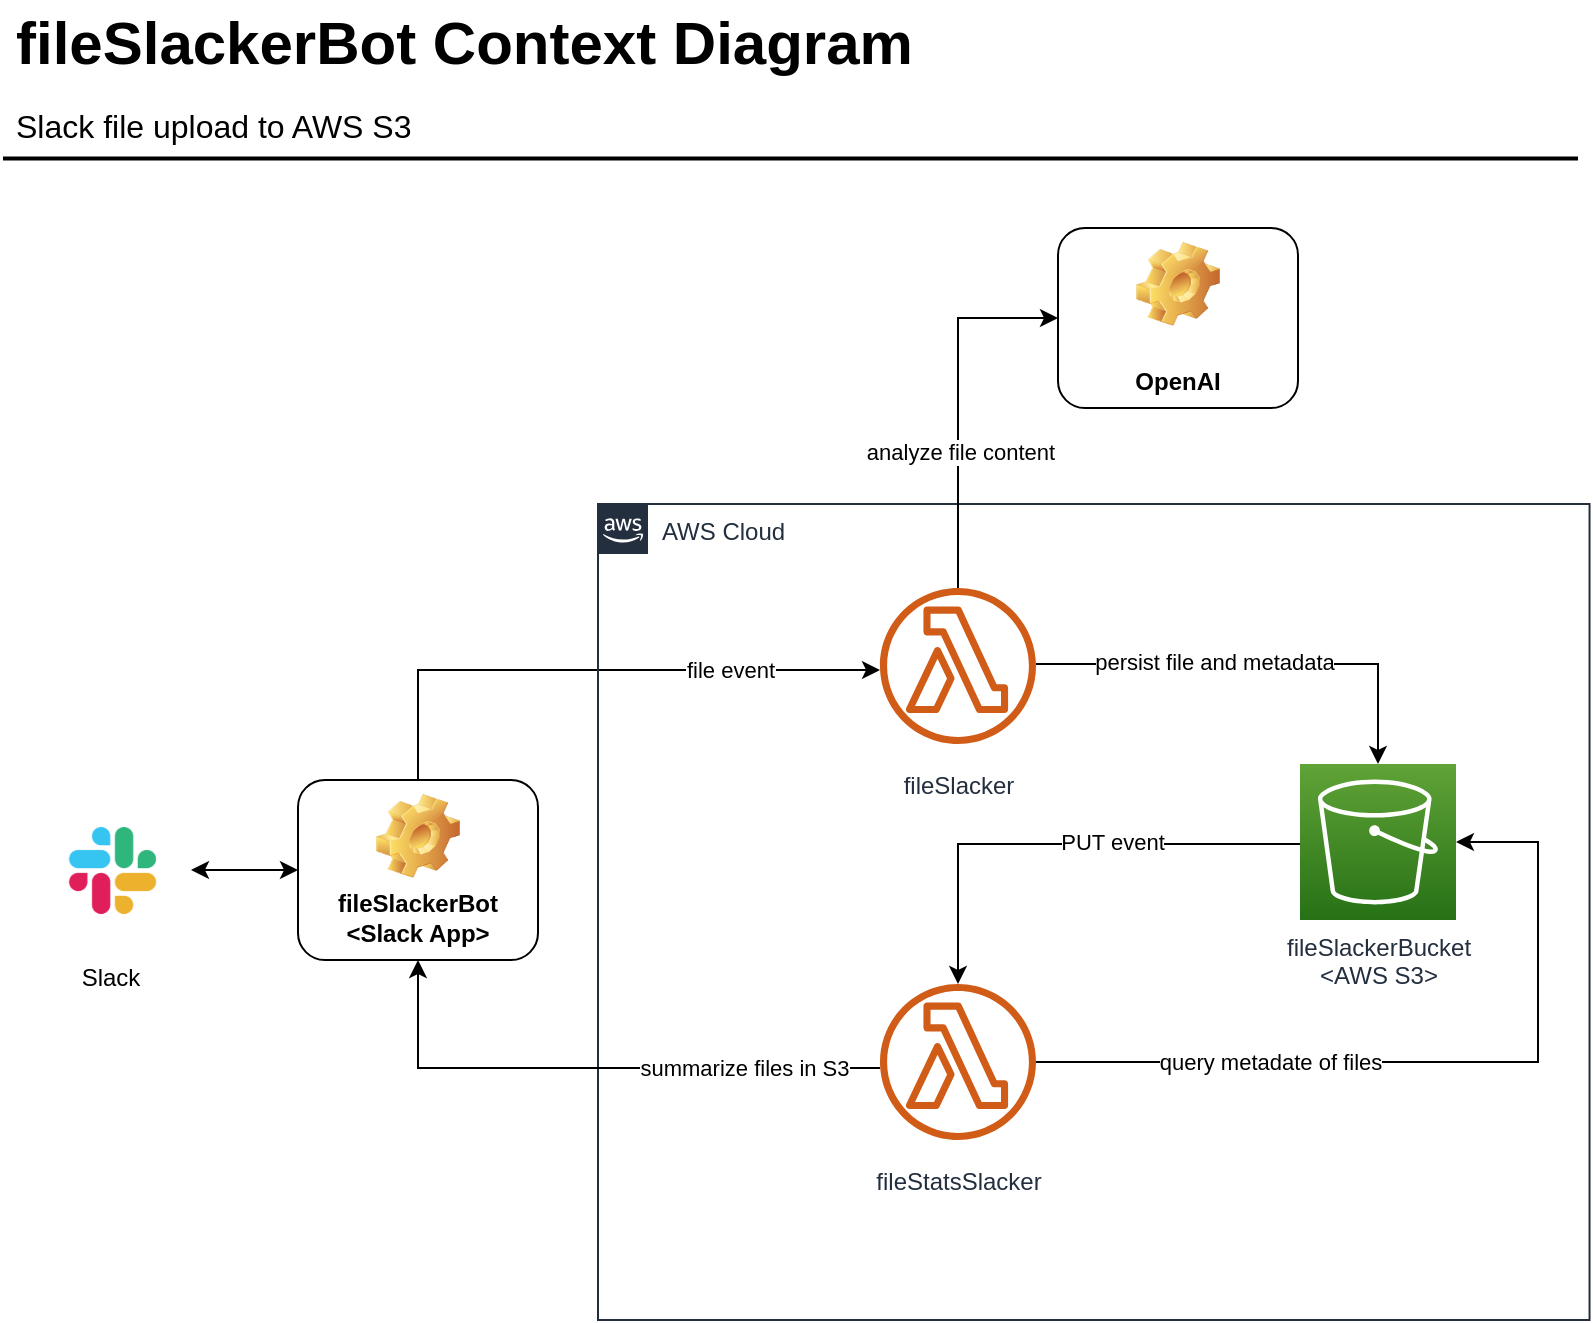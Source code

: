 <mxfile version="24.6.2" type="github">
  <diagram id="ht8XLaf6jJ3nLXsBiUgN" name="Context Diagram">
    <mxGraphModel dx="1266" dy="684" grid="1" gridSize="10" guides="1" tooltips="1" connect="1" arrows="1" fold="1" page="1" pageScale="1" pageWidth="850" pageHeight="1100" math="0" shadow="0">
      <root>
        <mxCell id="0" />
        <mxCell id="1" parent="0" />
        <mxCell id="pKedLyWLhT7_cz3XbITA-1" value="fileSlackerBot Context Diagram" style="text;html=1;resizable=0;points=[];autosize=1;align=left;verticalAlign=top;spacingTop=-4;fontSize=30;fontStyle=1;labelBackgroundColor=none;" parent="1" vertex="1">
          <mxGeometry x="36.5" y="26.5" width="440" height="40" as="geometry" />
        </mxCell>
        <mxCell id="pKedLyWLhT7_cz3XbITA-2" value="Slack file upload to AWS S3" style="text;html=1;resizable=0;points=[];autosize=1;align=left;verticalAlign=top;spacingTop=-4;fontSize=16;labelBackgroundColor=none;" parent="1" vertex="1">
          <mxGeometry x="36.5" y="76.5" width="220" height="30" as="geometry" />
        </mxCell>
        <mxCell id="pKedLyWLhT7_cz3XbITA-3" value="" style="line;strokeWidth=2;html=1;fontSize=14;labelBackgroundColor=none;" parent="1" vertex="1">
          <mxGeometry x="32.5" y="101.5" width="787.5" height="7.43" as="geometry" />
        </mxCell>
        <mxCell id="v46jo1MRVlEFeAzN4dOq-8" value="file event" style="edgeStyle=orthogonalEdgeStyle;rounded=0;orthogonalLoop=1;jettySize=auto;html=1;" parent="1" source="zX4YmGl2pMrQpp44t2aF-1" target="v46jo1MRVlEFeAzN4dOq-1" edge="1">
          <mxGeometry x="0.472" relative="1" as="geometry">
            <Array as="points">
              <mxPoint x="240" y="361" />
            </Array>
            <mxPoint as="offset" />
          </mxGeometry>
        </mxCell>
        <mxCell id="zX4YmGl2pMrQpp44t2aF-1" value="fileSlackerBot&lt;div&gt;&amp;lt;Slack App&amp;gt;&lt;/div&gt;" style="label;whiteSpace=wrap;html=1;align=center;verticalAlign=bottom;spacingLeft=0;spacingBottom=4;imageAlign=center;imageVerticalAlign=top;image=img/clipart/Gear_128x128.png" parent="1" vertex="1">
          <mxGeometry x="180" y="416" width="120" height="90" as="geometry" />
        </mxCell>
        <mxCell id="F2rPBs1zbs9ifVhxVMKk-1" value="AWS Cloud" style="points=[[0,0],[0.25,0],[0.5,0],[0.75,0],[1,0],[1,0.25],[1,0.5],[1,0.75],[1,1],[0.75,1],[0.5,1],[0.25,1],[0,1],[0,0.75],[0,0.5],[0,0.25]];outlineConnect=0;gradientColor=none;html=1;whiteSpace=wrap;fontSize=12;fontStyle=0;shape=mxgraph.aws4.group;grIcon=mxgraph.aws4.group_aws_cloud_alt;strokeColor=#232F3E;fillColor=none;verticalAlign=top;align=left;spacingLeft=30;fontColor=#232F3E;dashed=0;labelBackgroundColor=none;container=1;pointerEvents=0;collapsible=0;recursiveResize=0;" parent="1" vertex="1">
          <mxGeometry x="330" y="278" width="495.77" height="408" as="geometry" />
        </mxCell>
        <mxCell id="v46jo1MRVlEFeAzN4dOq-6" style="edgeStyle=orthogonalEdgeStyle;rounded=0;orthogonalLoop=1;jettySize=auto;html=1;" parent="F2rPBs1zbs9ifVhxVMKk-1" source="m8k4FFVWe7b1hvoH6xhx-1" target="UySv5_TV7MqXvUuesCI_-1" edge="1">
          <mxGeometry relative="1" as="geometry">
            <Array as="points">
              <mxPoint x="180" y="170" />
            </Array>
          </mxGeometry>
        </mxCell>
        <mxCell id="v46jo1MRVlEFeAzN4dOq-7" value="PUT event" style="edgeLabel;html=1;align=center;verticalAlign=middle;resizable=0;points=[];" parent="v46jo1MRVlEFeAzN4dOq-6" vertex="1" connectable="0">
          <mxGeometry x="-0.105" y="-2" relative="1" as="geometry">
            <mxPoint x="14" y="1" as="offset" />
          </mxGeometry>
        </mxCell>
        <mxCell id="m8k4FFVWe7b1hvoH6xhx-1" value="fileSlackerBucket&lt;br&gt;&amp;lt;AWS S3&amp;gt;" style="outlineConnect=0;fontColor=#232F3E;gradientColor=#60A337;gradientDirection=north;fillColor=#277116;strokeColor=#ffffff;dashed=0;verticalLabelPosition=bottom;verticalAlign=top;align=center;html=1;fontSize=12;fontStyle=0;aspect=fixed;shape=mxgraph.aws4.resourceIcon;resIcon=mxgraph.aws4.s3;labelBackgroundColor=none;" parent="F2rPBs1zbs9ifVhxVMKk-1" vertex="1">
          <mxGeometry x="351" y="130" width="78" height="78" as="geometry" />
        </mxCell>
        <mxCell id="UySv5_TV7MqXvUuesCI_-8" style="edgeStyle=orthogonalEdgeStyle;rounded=0;orthogonalLoop=1;jettySize=auto;html=1;" parent="F2rPBs1zbs9ifVhxVMKk-1" source="UySv5_TV7MqXvUuesCI_-1" target="m8k4FFVWe7b1hvoH6xhx-1" edge="1">
          <mxGeometry relative="1" as="geometry">
            <Array as="points">
              <mxPoint x="470" y="279" />
              <mxPoint x="470" y="169" />
            </Array>
          </mxGeometry>
        </mxCell>
        <mxCell id="UySv5_TV7MqXvUuesCI_-9" value="query metadate of files" style="edgeLabel;html=1;align=center;verticalAlign=middle;resizable=0;points=[];" parent="UySv5_TV7MqXvUuesCI_-8" vertex="1" connectable="0">
          <mxGeometry x="0.07" y="1" relative="1" as="geometry">
            <mxPoint x="-98" y="1" as="offset" />
          </mxGeometry>
        </mxCell>
        <mxCell id="UySv5_TV7MqXvUuesCI_-1" value="fileStatsSlacker" style="outlineConnect=0;fontColor=#232F3E;gradientColor=none;fillColor=#D05C17;strokeColor=none;dashed=0;verticalLabelPosition=bottom;verticalAlign=top;align=center;html=1;fontSize=12;fontStyle=0;aspect=fixed;pointerEvents=1;shape=mxgraph.aws4.lambda_function;labelBackgroundColor=#ffffff;spacingTop=7;" parent="F2rPBs1zbs9ifVhxVMKk-1" vertex="1">
          <mxGeometry x="141" y="240.0" width="78" height="78" as="geometry" />
        </mxCell>
        <mxCell id="v46jo1MRVlEFeAzN4dOq-1" value="fileSlacker" style="outlineConnect=0;fontColor=#232F3E;gradientColor=none;fillColor=#D05C17;strokeColor=none;dashed=0;verticalLabelPosition=bottom;verticalAlign=top;align=center;html=1;fontSize=12;fontStyle=0;aspect=fixed;pointerEvents=1;shape=mxgraph.aws4.lambda_function;labelBackgroundColor=#ffffff;spacingTop=7;" parent="F2rPBs1zbs9ifVhxVMKk-1" vertex="1">
          <mxGeometry x="141" y="42.0" width="78" height="78" as="geometry" />
        </mxCell>
        <mxCell id="UySv5_TV7MqXvUuesCI_-12" style="edgeStyle=orthogonalEdgeStyle;rounded=0;orthogonalLoop=1;jettySize=auto;html=1;" parent="F2rPBs1zbs9ifVhxVMKk-1" source="v46jo1MRVlEFeAzN4dOq-1" target="m8k4FFVWe7b1hvoH6xhx-1" edge="1">
          <mxGeometry relative="1" as="geometry">
            <Array as="points">
              <mxPoint x="390" y="80" />
            </Array>
            <mxPoint x="190" y="80" as="sourcePoint" />
          </mxGeometry>
        </mxCell>
        <mxCell id="6lIP8FJLp_YwbdEiwZGx-1" value="persist file and metadata" style="edgeLabel;html=1;align=center;verticalAlign=middle;resizable=0;points=[];" vertex="1" connectable="0" parent="UySv5_TV7MqXvUuesCI_-12">
          <mxGeometry x="-0.466" relative="1" as="geometry">
            <mxPoint x="30" y="-1" as="offset" />
          </mxGeometry>
        </mxCell>
        <mxCell id="UySv5_TV7MqXvUuesCI_-6" style="edgeStyle=orthogonalEdgeStyle;rounded=0;orthogonalLoop=1;jettySize=auto;html=1;entryX=0.5;entryY=1;entryDx=0;entryDy=0;" parent="1" source="UySv5_TV7MqXvUuesCI_-1" target="zX4YmGl2pMrQpp44t2aF-1" edge="1">
          <mxGeometry relative="1" as="geometry">
            <mxPoint x="260" y="481" as="targetPoint" />
            <Array as="points">
              <mxPoint x="240" y="560" />
            </Array>
          </mxGeometry>
        </mxCell>
        <mxCell id="UySv5_TV7MqXvUuesCI_-10" value="summarize files in S3" style="edgeLabel;html=1;align=center;verticalAlign=middle;resizable=0;points=[];" parent="UySv5_TV7MqXvUuesCI_-6" vertex="1" connectable="0">
          <mxGeometry x="-0.221" y="3" relative="1" as="geometry">
            <mxPoint x="43" y="-3" as="offset" />
          </mxGeometry>
        </mxCell>
        <mxCell id="v46jo1MRVlEFeAzN4dOq-3" style="edgeStyle=orthogonalEdgeStyle;rounded=0;orthogonalLoop=1;jettySize=auto;html=1;startArrow=classic;startFill=1;" parent="1" source="v46jo1MRVlEFeAzN4dOq-2" target="zX4YmGl2pMrQpp44t2aF-1" edge="1">
          <mxGeometry relative="1" as="geometry" />
        </mxCell>
        <mxCell id="v46jo1MRVlEFeAzN4dOq-2" value="Slack" style="shape=image;verticalLabelPosition=bottom;labelBackgroundColor=default;verticalAlign=top;aspect=fixed;imageAspect=0;image=data:image/png,iVBORw0KGgoAAAANSUhEUgAAAwkAAAMJCAYAAABIm3qMAAAACXBIWXMAABYl&#xa;AAAWJQFJUiTwAAAAAXNSR0IArs4c6QAAAARnQU1BAACxjwv8YQUAAGLiSURB&#xa;VHgB7d0JsGTXfd/33116ffs282afAQYzIDYSADeQEilS1krt3mTTUVIqOVLi&#xa;peykXI7LdpIqOxVXucp2JY7lSllKokgJZbkUUbJMiaIIkRJBSgAJkFgH2+zz&#xa;3szbl97vknNOzwC4IADODF6/17f7+wEuut+bBwymu2/3+d3/+Z/jpYYAAAAA&#xa;4DpfAAAAAPAGhAQAAAAAGYQEAAAAABmEBAAAAAAZhAQAAAAAGYQEAAAAABmE&#xa;BAAAAAAZhAQAAAAAGYQEAAAAABmEBAAAAAAZhAQAAAAAGYQEAAAAABmEBAAA&#xa;AAAZhAQAAAAAGYQEAAAAABmEBAAAAAAZhAQAAAAAGYQEAAAAABmEBAAAAAAZ&#xa;hAQAAAAAGYQEAAAAABmEBAAAAAAZhAQAAAAAGYQEAAAAABmEBAAAAAAZhAQA&#xa;AAAAGYQEAAAAABmEBAAAAAAZhAQAAAAAGYQEAAAAABmEBAAAAAAZhAQAAAAA&#xa;GYQEAAAAABmEBAAAAAAZhAQAAAAAGYQEAAAAABmEBAAAAAAZhAQAAAAAGYQE&#xa;AAAAABmEBAAAAAAZhAQAAAAAGYQEAAAAABmEBAAAAAAZhAQAAAAAGYQEAAAA&#xa;ABmEBAAAAAAZhAQAAAAAGYQEAAAAABmEBAAAAAAZhAQAAAAAGYQEAAAAABmE&#xa;BAAAAAAZhAQAAAAAGYQEAAAAABmEBAAAAAAZhAQAAAAAGYQEAAAAABmEBAAA&#xa;AAAZhAQAAAAAGYQEAAAAABmEBAAAAAAZhAQAAAAAGYQEAAAAABmEBAAAAAAZ&#xa;hAQAAAAAGYQEAAAAABmEBAAAAAAZhAQAAAAAGYQEAAAAABmEBAAAAAAZhAQA&#xa;AAAAGYQEAAAAABmEBAAAAAAZhAQAAAAAGYQEAAAAABmEBAAAAAAZhAQAAAAA&#xa;GYQEAAAAABmEBAAAAAAZhAQAAAAAGYQEAAAAABmEBAAAAAAZhAQAAAAAGYQE&#xa;AAAAABmEBAAAAAAZhAQAAAAAGYQEAAAAABmEBAAAAAAZhAQAAAAAGYQEAAAA&#xa;ABmEBAAAAAAZhAQAAAAAGYQEAAAAABmEBAAAAAAZhAQAAAAAGYQEAAAAABmE&#xa;BAAAAAAZhAQAAAAAGYQEAAAAABmEBAAAAAAZhAQAAAAAGYQEAAAAABmEBAAA&#xa;AAAZhAQAAAAAGYQEAAAAABmEBAAAAAAZhAQAAAAAGYQEAAAAABmEBAAAAAAZ&#xa;hAQAAAAAGYQEAAAAABmEBAAAAAAZhAQAAAAAGYQEAAAAABmEBAAAAAAZhAQA&#xa;AAAAGYQEAAAAABmEBAAAAAAZhAQAAAAAGYQEAAAAABmEBAAAAAAZhAQAAAAA&#xa;GYQEAAAAABmEBAAAAAAZhAQAAAAAGYQEAAAAABmEBAAAAAAZhAQAAAAAGYQE&#xa;AAAAABmEBAAAAAAZhAQAAAAAGYQEAAAAABmEBAAAAAAZhAQAAAAAGYQEAAAA&#xa;ABmEBAAAAAAZhAQAAAAAGYQEAAAAABmEBAAAAAAZhAQAAAAAGYQEAAAAABmE&#xa;BAAAAAAZhAQAAAAAGYQEAAAAABmEBAAAAAAZhAQAAAAAGYQEAAAAABmEBAAA&#xa;AAAZhAQAAAAAGYQEAAAAABmEBAAAAAAZhAQAAAAAGYQEAAAAABmEBAAAAAAZ&#xa;hAQAAAAAGYQEAAAAABmEBAAAAAAZhAQAAAAAGYQEAAAAABmEBAAAAAAZhAQA&#xa;AAAAGYQEAAAAABmEBAAAAAAZhAQAAAAAGYQEAAAAABmEBAAAAAAZhAQAAAAA&#xa;GYQEAAAAABmEBAAAAAAZhAQAAAAAGYQEAAAAABmEBAAAAAAZhAQAAAAAGYQE&#xa;AAAAABmEBAAAAAAZhAQAAAAAGYQEAAAAABmEBAAAAAAZhAQAAAAAGaEAAN8m&#xa;SlM1E+lcPdZKJ9Wz27G2I5n7iVbaiZbbqepxan5OqpnbNxvxPZUDaaboayz0&#xa;3HGo5KtivvfwRGi+7+mY/QH0RD1qqxa19NWVl7XRaWixsaH1dt08Z229un1N&#xa;zbhjnre22nGkVhJl/t1qUNRUsarJQlXVsKRRc4wXKjo1Pq/Z0qg5xnTa3B8L&#xa;ywKAQUVIADD0TBaQyQTajBOZDKB1EwraSap1M3ZcaCXaihJ324qlDXPf5AX3&#xa;6zYgvEU+cMyPyPyoGuYHPPu1+Q0K5o7JDHqxFmuy7Zmwkapsw4Q5Rk1esJlh&#xa;PKTAe6uixDxvaay1du21Qb+9v9lp6mxtSdudlvt6K2q6X29EHfM8R4rNv5fo&#xa;25/AVPb5Nz9nQkScJuZ5jt3XlXrB/DcbWmnVzL8fa8SGBxMUQj/QRLGikh+a&#xa;55ePVQCDwUvTNBUADDE74DfjdT221tFlUz54fCN2A/hzjVi9drdJB/OmwvCB&#xa;iUCHTEp4ZJJB5q3aMmHganNTX7j6nK7U13Slsa4zWwsuJPSKrSjYQPCBmRM6&#xa;Up3Wg1PHdHxk1n0fAAYBn0YAhpINBuaCvs6aILBggsEVUyk4W09MpSB1X9eT&#xa;3bl+stxO1DTVho75/SYLsc7XY+0zocEe80XPXJ3uTlXC6+yUITt16FxtWcvN&#xa;LVMtWNZ21NLZ7SVXLdgyV/tbcaRestOZWl6kM5sLbirTxdqq5isTblrS/ZOH&#xa;3RSlO0f3CQDyikoCgKG0bQbm11qpvrja0TObkZ7eitUwA/V4D98RbSCYLni6&#xa;fyzQfeOh3muqDBPm6wMlpiC90Upr2wWDRxefNxWDRT2+elb9oNvDUNSnjz+i&#xa;/eVxfd/8vQKAvCIkABgKthHZTin6xkasy6Zq8FuLbdcnsOr6D6SOuW/fDff6&#xa;DTHwvNd6F/aZf5TN7acPldyUpHtGh7fRuWGu3K916vrM+T/V5caanlq74HoP&#xa;3qrxeK/45rnz5bmG5sDzdWRk2lQVjugBU1n44MwdJvBVBAB5wXQjAAPPTi2y&#xa;lQNTMNCiCQhXmomumsN2HDST/rpOYoOLrWbYlZV8JS4s2KlQ1qxJD5XAU9Uc&#xa;wZDMQLINw7ZJ+FpzS6vtmq6YgLDY3NCyqSb0m8Q8d7YR2oYZGxKChq+Z4qg5&#xa;RrQ0siV7TW6sUDYxwnOBAgD6GZUEAAPNVgme2Y70zc1Yn73a1oapHNT7LBjc&#xa;jKrvualHP2OqCo9Mha7KMAxB4Vvrl/T0xiV99tI3dKm+5pY1zaPvmrtLM6VR&#xa;/cLJT7iGZxqcAfQ7KgkABtb5eqL1KNFX1yKdbyRuOdL+mJhy6+z/t/3/t4HH&#xa;5Bw9NB64hub5AexXsJUDu9SobQZ+ZvOyntm44sJBnPZ+taleWWiuqx639JWl&#xa;l12/wgdmjqtgwkLo0W8CoD8REgAMrK9tRG5q0WcW8nn1+Y3cMq2mKvLF5Y6+&#xa;vBrpZw93+xQGMSTYjc7skqa/efnrbvWgFzYXlXevbC2528XGptuI7eTYPtfo&#xa;HIZFAUA/YroRgIFzphbrBXN87lpHa53d2e9gt9jWZd+T7qwGmi56+on9RR2r&#xa;+jo+ALs326VN7dKlv/Lqn2gjaujxlbNut2R7DAq7m/NoWNaHZu/Qw9N2b4U5&#xa;3T9xyG3IBgD9hEoCgIFjm5O/tRm7sFCPB+s6iI079o9kQ9BYy9O9Y4mbdnS8&#xa;rNxzuyGboPCV5ZfdakYXGqsaNDYI2WbsP7r2gkZMYAi9QKfH5gkJAPoOlQQA&#xa;A+PVeqJ/e6Gp86ZycK6RaFg8PBHqIXN8aq6Qyz0VbmyO9kuv/LEeW37J7Zg8&#xa;TP7bu39QhyqT+t75ewQA/YJKAoCBYEPBpabdMdnuYKyhsnV9l+iF60ul5iko&#xa;2Kvqm+2G6zu41txwXw+bxea6+3PbZV3tdKQqfQoA+gAhAcBA+L8vt7TSTvXU&#xa;5pAlBOPFWuwO60DZ188dLikP4jRxA+OvLL2kX371j101wVYVhs2vnfuapopV&#xa;t+rRqbF519gMAHuNkAAg1+zSpivtxA2SGwPWf3Cr7GNgqwnPTAQaCT2dqPT3&#xa;PHfbf/B7V57WS9tXtdVpuqVPh1UzjlxYSs1fM6URTRSqKtCnAGAPERIA5Jrt&#xa;P3ixlrx2JX2Y3XgMntnubrbW9yEh6uj3Fp52qxdtRU0Ns1bS0Z8sv6RpExBs&#xa;JaEallQQIQHA3iEkAMilRVM9eG4r1u9cbevpbQLCG/36Qlt3VQPdYULCbNHT&#xa;aNh/WzP/9uUnXYPyq9tLisX6GUmaug3jvrD4nL65flF//z2f0h2jc+a5y8fU&#xa;MQCDh5AAIHfsrKLtTqqrrcTtg2Abd/G6TfOYLJkQZY9q4PdVSLB9CJE5rtTX&#xa;TEjYUCfHuyjvNBcUOt2N/6401jRZrBISAOwZlkAFkCs2IFwzg9+vrkX6lcst&#xa;bZgBcT3hbezNqr6nwxVff/1IWR+b7p/rQbZ6YI+//9S/d03LeGsPTR01IWFE&#xa;//KhvyIA2Av5W1AbwFBrm0DwUi3W5WbiGpWHb8HMm2OykzZNheVio7vyUbtP&#xa;gtSCCQhPrl4wz11HeHtLJkDZx2rF3A57vwaAvcF0IwC50jJj3S+tRm5PhHWm&#xa;Gb2tjikSL5oH65tbkau0HDhQUrEPLgs9v7mg37z0hJqEhHd0sd7dbfpsbVlj&#xa;YZllUQHsOkICgNy42Ei03En0lBn4NpjKflPONrp9Gz+yr+hCQsnfm/4Ee0X8&#xa;WxsX9YIJCXY/hJRm5ZtiA9WpUfZOALD7CAkAcsP2Hyy3U11qJMLNWXLN3Z4L&#xa;VbFdUXOPqgmtJNKZzUUtNtaHcsO022WnZsUJr3cAu4+QACA3fn2h5TYLw81z&#xa;eSpJ9VtXWzpY9vXTB3Z/tRzbqPyCCQifvfSk2zQNN88+diU/dI/dg9NHdbQ6&#xa;IwDYDYQEAH2vnXQblrdjc9CpfFvWTRUm9FK3OpTn7W5BYdMEg1rcNM9h5JZA&#xa;xa1pJ7GuNjfcPgoAsFtY3QhA31tpd3dUPmOOs02aEW7HV9YifW096q4Itcsr&#xa;HZ3ZWtAr29fckqdMNbp1a+2avnD1ORMUNgUAu4WQAKDvrZir4DYkdOh1vW1t&#xa;u1FXnOjprUjX2rv7QD6xclYvbi4Kt8duOGcbvxcbm276ET0KAHYD040A9L2V&#xa;TqKX6nanXuE22SlbJmfpme1YRbvRWnn3rhE9sXrOTTXC7ekksavC2ClHNiTM&#xa;lEYVcI0PQI8REgD0LTt/vpWkOmsCwlfXO6rHpIR3w4asl2qJjld253G8WF9R&#xa;PWq7q+BJynP3bl2sregbQUF3je13zcwA0Eu8ywDoW5EZWNpgsGFGtyttBpnv&#xa;ls1Yq6YqU4u7DcxBj7dMWGnXtN1puuVP8e6tteuukgAAu4F6JYC+Zdf2f3Yr&#xa;dmv9492zK0Q9bR7Ps/VY19qJm4LUSy+sL+ixpVeEnfHs5mXXwEzzN4DdQEgA&#xa;0LeaZlB7tZW6ufTYOdvm8VxsJa5S00v2yredaoSdEaWJ60+wqx3ZXasBoJcI&#xa;CQD6li0gnDFXvZc7VBJ2kl1S1i4nu93jHo9rrU2drS0LO8MGhGbc0YXaqi7U&#xa;VwUAvURPAoC+ZZuWrzYT1VjWaEfZcHC1napX2ctumNaJY11rbmmxyRz6nWbD&#xa;V+hzjQ9AbxESAPQte6HbNi03E0LCTrIVmk3zuPZq3wm7kpFd29/usrzRaQg7&#xa;a6vT1HbYFAD0EiEBQF+yV7vXzCj2bCNRLELCTrrW6jYtN/b35nHdjpq6UF9R&#xa;K+4IO+9SfY0lZQH0HCEBQF9qmZBgV+PpMBjacS3zkG5FSc+mG9m589tRyzXa&#xa;YufVzGO7GVGhAdBbhAQAfWnVVBE26UXoiYYJYHZ52ahHFZpm0nE7BNuwgJ13&#xa;qbFqKgkEMAC9RecTgL7USno3Zx5d9dhWFHb+Qe4kiZs3TyWhN9pxZKpsbFAH&#xa;oLcICQD6kp0z36FhuadsRaEXy6BGZgBrQ0JMSOgJQgKA3cB0IwB9ye6NsMF0&#xa;o1yy4aAetRUnhIReWO/UVWkVBQC9RCUBQF+ylQQyQm/FadqTx9j+d+lH6J2W&#xa;qSK0UyoJAHqLkAAAQ2rdJISl9s5f7be9CLW4pVhUEgAgrwgJAAAAADIICQAA&#xa;AAAyCAkAAAAAMggJAAAAADIICQD60v6ir0kWaQYAYE8QEgD0pUoglQPeogAA&#xa;2At8AgPoSzOmkjBOJQEAgD1BSADQl0YDTyOmklAy71LmLgAA2EWEBAB9aSy0&#xa;IUEq+p5CQgIAALuKkACgb5VMCeFI2U474q0KAIDdxCcvgL5l36AqppJQoJIA&#xa;AMCuIiQA6FtjppLw4Hig+RIpAQCA3URIANC3ir5d5chTlc5lAAB2FSEBQN8q&#xa;+Z6OVwJN0LkMAMCuIiQA6FuVoBsSZku+yuY+UQEAgN1BSADQt+wso+mi5/ZM&#xa;sM3LHikBAIBdQUgA0PdOjfj6kbmCRuhNAABgVxASAPS9ydDXiUqgsnnHoj0B&#xa;AIDeIyQA6Hsnqr4+OVtwm6qVqCYAANBzhAQAfS/0PLcc6ukRX6ervG0BANBr&#xa;fNoC6Hu2eGCXQz09EuiuaiAAANBbhAQAufHByVAfmym4zdVKvHsBANAzoQAg&#xa;J/aZZJAqcZWFRAAAoFe4FgcgN+x+CfMmKPzc4ZI+PlUQAADoDSoJAHKl4Hk6&#xa;UfG1GaWaKXrajqRWkgoAAOwcQgKAXLGrHH3IVBFSeXpqM9b5RmxCggAAwA5i&#xa;uhGAXDpW9fVj+4u6cyRQmb0TAADYUYQEALk0EXp673igmYKnAhkBAIAdRUgA&#xa;kEtl39O+oq+/NF/SP7ijIgAAsHMICQByyWQEtxTqmKko7DdhYdLc2uAAAADe&#xa;PUICgFw7XPF133igv328rL90oCgAAPDusboRgIFw10igUVNN+Ph0qPONROca&#xa;LHkEAMDtIiQAGAinRrpNzNtRQV9a7RASAAB4FwgJAAbGeMHXhydDTZmwcLcJ&#xa;Db9zraO1TqoGm60BAHBLCAkABoZdCnWm6OtglKqT2MbmjnzbeUVRAQCAW0JI&#xa;ADBwjlcDd7xnLNC1dqp//GJd9TjVeoeKAgAAN4OQAGBg2Te4oqku3DcaaNNU&#xa;F843Ym3H0lZEWAAA4J0QEgAMrOmibw7pn5yq6sVarC+tdPTl1Q4hAQCA74CQ&#xa;AGAoHCj5+vhMQUcqvlY6qQsMtrpwllWQAAD4NoQEAEPB7sw8FgbaZ6oLdrWj&#xa;V0xlYbVDSAAA4K0QEgAMlXEbFuTpb5+oqG3CwkIz0dPbsZ7ZivT1jdhVFwAA&#xa;GHaEBABDxfe6t5MmLHQS80VZbvrRatvXtXKq5U6iVizZrGAPc1epu094AAAM&#xa;D0ICgKFV8OWmH31yxh4FNw2pFqf607VIi61UZ2qxrrYTV124ar6OyQkAgCFB&#xa;SACA6+xmbFVTarhrJNBBU1U4WvFVMwGhaaoIl5q2wpCqYUoLbfO1yQ7qpN3g&#xa;UIuVS3bqVdETAADfhpAAANeFnqcwkE6ZkPBmr9ZjtyHbSjt1S6hum/v1pBsW&#xa;ltr5LDFMhL5KPikBAPDtCAkAcBPmS77sOkiHyzLVg9T1KtgqQnK9dyGPpkzp&#xa;pEBGAAC8BUICANyEanB9NO2KDIysAQCDzRcAAAAAvAEhAQAAAEAGIQEAAABA&#xa;BiEBAAAAQAYhAQAAAEAGIQEAAABABiEBAAAAQAYhAQAAAEAGIQEAAABABiEB&#xa;AAAAQAYhAQAAAEAGIQEAAABABiEBAAAAQAYhAQAAAEAGIQEAAABABiEBAAAA&#xa;QAYhAQAAAEAGIQEAAABARigAuypJu7exUqXmfmLu22+lqTBAfE8yf7vD9zx3&#xa;RcZ+D8CtSa6/OcZpYt4v7ftmqvT6++cbee6cM3953RPNN/cDe+55XA8Fbgch&#xa;AdhlLfPJ1jbJ4Jr5Rz1Otd5J1TDJIUqEATIaeArN2KRqbmcK5ij6qvh20CIA&#xa;t6AZd8x7ZqSrrU3zntnSequuhvlelMaZnyv6oUrmqAYlBb6vsUJZE4WK5ssT&#xa;AnDrCAlAD9iPLnuVa7GZqG1utyITBEwgqJswYO/bkLAZJ+7WBgUbECIqCQOl&#xa;ZAJCYI6iuZI5GnoaMelg/HpwGDdf28AwYW7HzFE09+3PU2nAsHJVAvOmudTa&#xa;Uj1qa7vTNO+XbXO/pU1zv53E2ujUXViw3+uYn4/fFBJCLzCHb86ngqselINQ&#xa;I2HZBPQRVYKCCxEjhZK73VcaUzUsmu8XBeCtERKAHujYyoAZ9D+1FWnb3Hmp&#xa;nmjBBIYrrUQrHRsSSATDyFYUbCA4PRpof9HTqZFAxyu+qzLsKzIlAsOrE8dm&#xa;4B/rmY1LWmpu6czWVV2pr+lKY03LrW21TDi4HQUTHMphQQdMNWGiUNUdY3Mm&#xa;mJf1yOxJHaxMqlIhJABvh5AA7ABTDNArjdhcBUv09FasxVaqtY4JBq3E/Zqd&#xa;TmSrBi1XMSAgDKtN82LwzMXPpzYjlU1Y+Np65KYj2SlINjDMmqBwjwkQR8q+&#xa;DpcJDRhctnLw8tY1XW1u6un1iyYMrJv3zJoWGhumshqbCmvbBYN2HLnwcNu/&#xa;jxJXmbhkwsZCc0MX6iuu2vDHSy9qyoSGyWJV900edgHiIyY42OlKdpoSAEIC&#xa;sCNsELAVAxsOXjVVg/PmWDYhYTsmEOB1Hdd30g2M3Xb119mZRvY1ZCsMtuIA&#xa;DDIbEraiphu4v7x9TWdrS65iUItarzUq74Tufyt1QcHa6jS7v9CQqyjYQDBm&#xa;AsJsqe2mMoU0OQOvISQAt8lWCezx6wttrbS7FQTgdtnXjz0+v9zRWNDtY/jU&#xa;nJ0m4etH9jElAvlnqwX2+O1LT5pQsKxvmQrCXrIhxR6/ceHP3Ne/+NIXdbQ6&#xa;rQenj+kT++/W6bED2l8ad03QwDAiJAC3wF4BbiaJqxgstq73GJhvbt/edFng&#xa;LdmXk+1bWTCvLfNS0zNb3WlJh8uBm5rECknIC3t13q5EtNjYeC0krJiKwXan&#xa;oX5kpzattLZ0obaqNPUUjcUq+QXtL48LGDaEBOAWrHQSnW8k+pXLrdcakYGd&#xa;ZlfCapjC1O9e67ivv2CqCx+eCvWfHyq5FZGqpATkhJ1CdM5UDX75lT92TciX&#xa;TUjoZ7Ynwh7PrF9xqx/9xOGHXECwt8CwISQAN2GxnWrLBAQ7FWStk7qAsEW/&#xa;AXaJ7VV4YSvWZ660dHo01HzJ032jgVspCehHdqC9aaoFv7fwtFbbNRcQNm/0&#xa;A+RAK+koNu/5j6+8qvFCRZ0k1smxfTo5ut+Fh4DeBQwBQgJwE641Y11qpfrN&#xa;xfZrqxUBu8UG0udrsTu+ZybVXSOB7qrakCCgLy02N3SxvqrfuPi4a1K+0Tic&#xa;F3aKlNTR46vnVPADXa6v6QcO3G+qChMqBSEhAUOBkAC8g5frib602tGfrXd0&#xa;ztyvEw6wx766FunrG5EuNWLNl339zMGS7GJIBaoK6AN2WdM/vPq8vrb8ss5u&#xa;L7nVivLOVhFeMX8WG3gevfa8/vrJj+lwZVp3jO4TMMgICcDbWI9S15RsVzBa&#xa;bqfua2CvtUxQta0w9nVpO2KumQrXuHknnyh4NDRjT62361pqbWqhse52Tl7r&#xa;1DUobEPzZrvhqiI2MHimkjBfnnRVBnsAg4iQALwFGwj+13NNXWombuMroN88&#xa;tRmbUBDrW+b2U/sKbpnUmYLPFCTsCRsQ/sWZ39fF+oq+sXpBg2g7brnjX73w&#xa;B+7rf/rAT2mmNOo2YQMGESEBeJMXarGrHFxqJG41I6Bf2X2i7EpIdiqcnYb0&#xa;kalQE6GvChc2sYte2FgwFa0tFxDsakbD4htrF3TQVBOOVKc1Uxx1Dc3AICEk&#xa;AG/yB0sdN5XjqS0qCOhvNsLaqtefrkd6djs2AxVPp0ZkQgLlBOye/7TwLV1p&#xa;rg9sBeHt/ObFJ3RiZFbzlXG9b+qoCQnTAgYJIQG47uV6rFfMFdlvbEZa7dB/&#xa;gPxoJqmijvT7JuDaaUg/f6Tk+hNoZkYvvbR1TS9vXdXXV89ppT08FYQ3Wmhu&#xa;uLDQSRNF5jhamWaHZgwMXsnAdUvtVM+Zq7F2s7RFNklDjnSuL8v7Yi3WExuR&#xa;bI89ffbotWvNTT2zcVlna8tuX4Rh1Iw7btrRxdqK20k6Ep8dGBxUEjD07NQi&#xa;u7PtN8zg6us0KSPHLja7A5R/8kpDd1R8/fzRsoCddqWxrt++/KSeWDnr9hGA&#xa;9P+e/5pbIvV/e/9fc6se2V2agbyjkoChZneytXO6bVBgB2UMivVO4qbMXWsn&#xa;qvG6xg7aippuJaMr9TVtRvnZQbnXYqWKk0SXzONi94oABgGVBAy1F+uxm6Lx&#xa;H6/lazdQ4J3YvgS7QteJqq8PTYTmluWOsDPObC6647OXnxJe144j2U+RX3r5&#xa;yzpYndRH51gWFflHSMBQitJUdvPkL610zNVWrrRi8GybCoKdQnek7Gu26Gsk&#xa;8EQfM26Xbcq1V8q/ePV5XWsOZ//BzVhr18x55uvxlbOaLY/qxMicgLwiJGAo&#xa;2UZPOwvjS6vm6k9CSMDgsVPpvmEqCu+fSHVHNVWV7ZjxLkRx7HYdftSEhHZC&#xa;79bbWe3U1VGiJ1bP6fT4PCEBuUZIwFB6ciPWcsdulpa6DamAQWNDcN384ytr&#xa;HZ1txPq5IyW3IzNwO17YXtDZ7SW3gk/Cm+Y7slOPbGP3R9p36YHJI5osVBT6&#xa;TPlD/hASMFRs0cB+vNlVYK6YgyoCBpV9ZdugcLnZbV5ux2bwEqQqMucIt8AG&#xa;AvvXQn3dNeS2qCJ8R/YxsitALTY2dK21qfECq4whn7ishKFiN52yK758frmt&#xa;zyy0BAw6G4if3or1TC1yjfrArWgmHV1tbuoLV5/Xr577qnDzXti8on/x/O+b&#xa;CsyygDwiJGCobJsx0ku12FQQBAyV8/XEHcCt2O40dWZrwdw2hFtjKworrS23&#xa;G7WdpgXkDSEBQ2XBXFW1zcorHQZLGC5fW4/cAdwKO23m0asv6EpzXbg1WyZg&#xa;vVpbdpUEuys1kDeEBAwFGwnsBlOXmrGe2orUYNYFhoyddnSuYQ5zDqwTkvEd&#xa;2F6EtXZdF+orenL1vJabXAm/XWe3r+n5jSsC8obGZQwFuxiHGR+53ZUvNRgg&#xa;Yfisd1IFXqLVdqpSydOkgLdnm5Ubcft6UFgVbp/dobroU4lB/lBJwFBoJam+&#xa;vhExJxtDzRQR3AaC52hgxndg59M/vnpW55gm8659Zfll/faVp9z0o3rUFpAX&#xa;hAQMjdV2oo2IJU8x3FZNRYFiGm6GbbbdaNOw/G4l6u5Wbasy21FTQF4w3QhD&#xa;wfYgfG091kqbkIDh1YhTfXU90l0jbOyEd2aveD+29DKr8uyAZtxdMODJtfOa&#xa;LY1qX3lcQB4QEjDw7IZpDXMstBK3Ay0wrOyr354Ptj/Bng92B+Yi9WS8STuJ&#xa;1TAh4UpjzbxnMj1mp9iVojz2MkSOEBIw8GzxoGnCwZUWcyww3GxIaLkG/sSF&#xa;hLHAYwdmfJt2YleA6+hyg2bbnbTQ3FApKAjIC0ICBt6FeqxLTSoIwA1XW6m+&#xa;uRnpoCkjjIaEBGSd215iRaMeeHLtnKKEvUqQHxSaMfCWO6nWIqoIwA22N2G5&#xa;nYjhCt7KcmvbNdliZ622alrvNBWniduHAuh3VBIw8F6sxW5qBYCumgkJS+3U&#xa;9ScAb3Zmc9HNn8fO2o5a2urUdbW5qclCVdWwKKCfUUnAwDMZQTWWPgVe0zTh&#xa;YNOcE+yWgLdil+lkqc7e6CSxNjoNdVLOPvQ/QgIG3rKpIiyz9CnwmlokLbZS&#xa;tRin4C0stbZ0zRzYeTYcLJoqTd1UFYB+x3QjDLxm0j0AdNlKQtTp9ibYlb/K&#xa;Ac3LeF0z7qgV0bHSC7aSYPs9WjQwIwcICRh4dqYRs42A13VSe9ieBM4NfLtO&#xa;mjAdpkdSc97ZvSeSlCtX6H9MN8LAW4kSrXR4QwbezG4yuE3zMt5kpb3tDuy8&#xa;yIQD28DcSfhMQv8jJGDg2XxASwLw7expwUqMeLNOEqmVdISdZ5c+tdO5IioJ&#xa;yAFCAgZe01yxsfOuAQDfWT1qu4Esdl6Uxlpt19yu1kC/IyQAwJCyjctbNCUA&#xa;AN4CIQEAhlTd9iRQZQMAvAVCAgAMqVLgqcryp8Cu8eWp4ocKPYZf6H+8SgFg&#xa;SAX2ICMAu8bzPHPO2agA9D9CAgbeXMHXviIvdeDNKr6n0R6khGpQ0MHKpIo+&#xa;W/H0wmhYcgfyxwaEsUJFoR8I6HeMnDDwQnPlJuSyDfBtSoENCtpxge+rGhbl&#xa;e5x4vVA2IcweyB9bQyh4gaglIA8ICRh4JXO11B4AsmwVYbKw8x8DtoIwWay6&#xa;wRB23oR5bCcKVSF/bHAuhwVTSWD4hf7HqxQDb65kD0ICcMOoKa3Nl3xXZesF&#xa;25Rpr3R7VBJ6Yjwsa7xQEfKnZM6LA+VJVQKmi6H/ERIw8EYD3xwCcJ3NzOOh&#xa;nfagnvBuTKkgJPREd7oR/R55FJhzYqJYUYGeBOQA7zIYeIfL3dUkAHSNBJ72&#xa;Fc1AvkenxVRxRA9MHlE1KAo770h1xjWGI38q5py4Y3TOnBtUEtD/GDlh4Nl5&#xa;1xMBL3XghrI9Jwq9a+i3K7fYgGAHRCVWONpxE4WKpk0QQ77Yc8H265T9gqm0&#xa;8ZmE/se7NwbewVIgz0sEoGvGBIRTI0HPNlKzPQlhWDQVhapmSqO60lgXds7J&#xa;sf1UEnJotjTmwp1d+QvIA6IsBt5k0dNUaFc4EkuhAuo2Lh8wJ0Svtw+ZL0/q&#xa;xMissLP2l8fdgXyxwc6GZiAvCAkYeJPmqumUCQpF31PIKx7QmAkJB8t+z5cG&#xa;PlCe0PGROWFnERLy6WCVkIB8YciEgXdjV9kjZlA0U2BFCQwv+4Y/awLzflNF&#xa;OGxDQo9XH7prfJ8emj4q7Iwj1Wk9OHWUjdRy6iOzd+n+ycMC8oKeBAw8O+3a&#xa;rgdvw0JdqYBhZTOBraiZfODOh14bDcuccTtoNCy5TeqQT7OmijBmzgkgLwgJ&#xa;GAp2esXPHSnpq2uRzl2JBQwjO73oofHQ9SPshtPjB9ztWKGiOI1Vj9rC7XuP&#xa;eTwfnDrmVsdBfthwUDLP2funjwvIE6YbYSj4bvMoaeT6BlL0L2MY2Ublu6q+&#xa;Zoq7ewbcOTKr/SXm0N8uu1qUXVJ2f2XCTTliI658mSpU6UVALlFJwFCwIWF/&#xa;KTBv1olbI74ep+bKpoChUvQ8fXym4Hp0dtOHZ+90y6CerS0Lt85uBmk3qDs5&#xa;uk8PTh8T8sWGO0IC8ohKAoaCHRLZcHCo7OuDE6HbcRYYJveOhrp/LNBk6Ltz&#xa;YTc9MntS904cMr9v0W20hltjA4INWvvKE0L+PDx9XJ/Yf7eAvCEkYCjYIVHB&#xa;TTnydKLim5AgYKjsL3X3RqgE3XNhN91proAfqc64aTIBk/1uWdE8bneOzmmU&#xa;Tbhy6WBlSqfHDgjIG0IChoqtJPzo/qIOmsHSKNUEDJFP7Svoh/ftzSBzJCzp&#xa;2MiMfuLQ+3T3+Lxw8/Zf32vCVmNm6evIlQOVCX3f/L1uQ0H2tUAeERIwVOzq&#xa;Lna32emir/ECIQGDr+B5qppAPGle95N7tCiO79kdzwPtMwMluyyq73Hu3Szb&#xa;9DpaKLmgVWSqVm7YZnO73On+yrhKQej6SoC8oXEZQ8WMk1wF4ZPToe4bDfQv&#xa;zzUFDLJ7xwK3cdrhiu/6EfbKVGlUP3n4YdWitr61cdnctpSkifDOPn38w24J&#xa;Ta5E54cNBLYC9N7Jo/r0sUfc8wfkEdEWQ+lENdB9ZvBkpx3NUFHAALKB2O4P&#xa;crLq66HxwK1stJds9aDohzo6Mq0PTB/nqvh3YJc8HTdXok+Pz+vwyIyQHyXz&#xa;Ord7Ipwa3++qCVQRkFdUEjCUbEiwbCPndpRqpcMGaxgsgRmUd0NCoIcmQjfV&#xa;bi/58ty0C7vOvx1AfX31nJpxR3hr1bDoNuC6sSEd8qMYdEOCfa2PFdhhGflF&#xa;SMBQ+5nDJb1aT3TxYlOdNFWH2Q8YEHNFT39+vqgHTBVhpuCrX/r07UpHdirG&#xa;N1bP62prU0+vXxJeZ1eAshWXv3rsEd0xOifky0PTx3SwPKmPzN3lqkFAnhES&#xa;MNSOVXy3sZodQLG5GgaJrRzYXgTbg1Pso9kOtgHXHpPFqjn32kKWrbjY6Sl2&#xa;NajTrASVOzPFUc2UR+lDwEAgJGCo2elG5oKr/u7xsr602jFHJCDvfu5Iyb22&#xa;Pza9R8sZ3YS/e/cP6FpzU3/ziV81YaGltXZdkD46e1Kf2P8evW/qKAPNHLGr&#xa;UFVN+P2ZEx+lyRwDg5CAoVcxV1rtyi8nKoGuVBOdb6ZqJ5QVkD/zJvHaBYzu&#xa;qgauH6GfdZeIrOgjZlB8pbGuJ9fOm/MuUjSkKx7ZZtfjI7O6w208N+2mHaH/&#xa;2dexnR52z8QhHaxMaro4onLQv+EcuBWEBAw9u4b8e8dCRUl3RZhfX2ybwYqA&#xa;3Dle9V3/wffM9P8gxQ6k7ED4Z+/8bj229JLO1Za13q4pGtIpSLbZ1VYQbMPr&#xa;g9PHhHywU8OmTDD45P67XR/C/tK4Ap/VjDAYCAnAdccr3auvC61Eq51EX11n&#xa;xSPkw/6S76oIPzjX3U08Lzzz11Sxqvsnj+ivHP+QHr36gp7duKLmkAWFj87e&#xa;pZlSd6A5WxoT8qESFF3vyI8ceq97DdvXssdGgRgghATguhkzyJopBjo1EuhK&#xa;09NXRUhAPkwEck3K7xkNTdjNT0iweyfYgdZ8ZUIfnLlDz6xfdtWF5pCdenaa&#xa;0cHqJMud5ox9rdolTu1rd7484V7LwCAhJABv8ql9Rbd3gnWhaSsKNDOjP9l+&#xa;mg9PBvquyYK+a6agck5nOYyFJVVH5vQ3T32v/urxD+vvPfnv1U46A9/MbPsx&#xa;Tpg/91878Qjr6eeIXcEoNAHhf7z/x90yp3eY5zCggoABREgA3uRGw+dBM+La&#xa;TlKNm69bicxBMzP6h32d2qKBnV40W/Q12eeNyu/E93zZvd7GCxXXBDpfHtdG&#xa;p6GtTlOJUiXp4Jx7budpL3Qby82VxlwFYdQEBLszL/qbfZ0G8szzNmqev4Kr&#xa;HpSu99YAg8hL0wF69wV22Nl6rD81lYTPL3f07DbTj9A//vKBoguyP32gpEFj&#xa;Vzs6s7mof/7850xQaGgzampQ2CB0sDKhHz30PldJsKsZ9Zsf+qN/4Z4DZM0W&#xa;R13PyN8wFa+TY/vcakbAIKOSALyDyYKv+8YC22Gp+83t7y513KZrdXZewy6z&#xa;V9oL5rh3NNSBkqcPToSaKAzmFAd7Vf3E6Kw+ffzDennrmjmu6pXakmpRS3k1&#xa;YcJBwQv0gwfv11RpRA+4RtcRof8VTaXg7rEDJhjs10kT6o5Wp6n8YCgQEoB3&#xa;MGUGYVOFUIfLgRpJqi+vRW4PhTpFBewyO6GhaJLCg+OB3m8Cgg2v9utBZOfn&#xa;28M29H5l6SVVgoKuNjdzHhKqbv76jx1+0DW42oEm8qHgh7p/8rDeP31CH5g5&#xa;4Z5HljnFMCAkADdhJPDcfgr/5FRVy20TFlbaeqkW68U6Gyqg9z45U3C9Bx+Y&#xa;DHWs4mvMvBYHNSC82X1mcHZkZEYPTR93QeGXX/1jteNIm1FD/cwu71oNizrh&#xa;Nkib0yfn73Fr6NuN0uzcdvS36cKI6xX5IVP5sT0y75+5Q+OmemCfU180KWM4&#xa;EBKAm1C4/pl+32ighWail7Z9t58CsBv2FT2dqHanvpXN+CQckoBg2Wk69rB/&#xa;4pGw5HYmjtP+L+XZxW7sRlsTrgdhUqfH5pnDniO2sdxWDE6Pz7sGcyo/GEY0&#xa;LgO3aStKtR2n+syVlq6ZwPDFVZZKxc6wVYMDZV+fmivogLn/0ATXc97oYn1F&#xa;T65dcJuv2Qbny4019YOKW+km1I8fep/2mavPP3n4Ybdakx1w5smwNi4fqky5&#xa;UPCJfXfrwemjpuozI2CY8ckD3Ca74qS5wOsGcRVzZfe+0dRtv9YwwaFmD5MZ&#xa;6iybiu/AFqlsYcAuYWqntNkld/eZ15Q97AZ/owFTG94s9ELNlkZ1fHTWVRYq&#xa;YUFREmuj3VAz6ZhzsKPdMl4ou4qB7TOw6+dPFCs6OjLj7gduaVeev34UmufG&#xa;Ll1qD/tc2dfRidE5HTOvKfvaqgSDt2oYcKuoJAA7wC52dK2daKWd6nyju2zq&#xa;2UaiF2t0OOOd2b0O7PShHzFVg6OVQI9MhS4YjOV434Pd9ujV57XS2tZXll/W&#xa;2e0lna0ta7d8YPqEZkojrsn6kdmTunN0n5sWledwMOiVBPvcjIZlt6TpjAkE&#xa;P3b4fW4qmG1MBvA6KgnADvDclWBfVT91V4RtdcFuq3CxGbvKwrVWquVO4pqe&#xa;t02FoWOyuQ0VGA5lEwLsbsgzRd9VoGzzsasamGO/ea2MFaTDpcB8r/s6Culr&#xa;vSV3jx9Qx1QSjo7OaL3V0Hq7bga5a6rHLV2orZrbttuYbb3TMOdjW01TaUh1&#xa;89fHbF/BqBn47zcDydGwqJGgu0RrOSjortH9KgaBWxJzX3nCfY/iQX+w1R17&#xa;TJrnz66WVXWrSs246V+2mXzEPGf2eT1QnTAVvIoAZBESgB1gx3TmIrA5PLd2&#xa;/eFKd5S30PJd74JdCelcwzMDRFNtMEctMaOItjAk7HYG9rUxY+7Y23tHAzet&#xa;aN4EBBsYbHjA7TtwvSHYTvNpxXaZ4khntha0bKoLoRdo04SDxeamCxJRGqtl&#xa;fv1WiugVv+AGmXZlopniiJuO8uDUMU0WqzQj9zE7lWjEhDpbLbArFNmN7B6Y&#xa;OuwCwf2TR3LZLwLsJqYbAT10Y8+1VpKawUn368Rew0xtNUFqmmLCZuf1isKK&#xa;qS4wQSnfxk0ZoHx9zF80gcBWluyX9uKyXVo9kF2+1K580w2XgbnsTNvBzrEf&#xa;afa0i9PEHTYQJOZ79n5iv2d+tdZpmfMvdhWF7aiZ2X9hv6kG3GArCLYyEFxf&#xa;stQOKH3zl3vO7Hx2z3/t1wbJo9eed2ErL2x/QcmEAbvpWdELXQO5XWbWBjt7&#xa;vvnXnyc7zcj2Hlg2INjTzqPsA7wtIjTQQzcGf9XMKPD1+00THkaC1wcZRfOB&#xa;xWbO+TZe9F4LCbaCMFWgSrCb7KDPBTJTQTDDezfIf7N62DahPXFTj2xAqJmg&#xa;cMO+twgJw+ZgedJVY/LC83w3lajoGpFDV/nxTSK3U4kA3D4qCQAAAAAyuMQF&#xa;AAAAIIOQAAAAACCDkAAAAAAgg5AAAAAAIIOQAAAAACCDkAAAAAAgg5AAAAAA&#xa;IIOQAAAAACCDkAAAAAAgg5AAAAAAIIOQAAAAACCDkAAAAAAgg5AAAAAAIIOQ&#xa;AAAAACCDkAAAAAAgg5AAAAAAIIOQAAAAACCDkAAAAAAgg5AAAAAAICMUgF2R&#xa;RrEUJ0prTaXtjuKVLaWdSGmjJUXm+0nivq80VV54paKC2QmFh2bkT45qkCXb&#xa;DaXNjpL1baWtTvcwz5/M85rUGq/9nBeat9XAl1cIzG1gbkN5I2X5IyX3GLmv&#xa;SwVh96Spea4ie96tm9u6eTLb9oRUYu+ncfdA/vlFeeZ47cvyrDkhC+acLJvD&#xa;nHtBWQBuHiEB2C02IJiBZby25QacnRcvK603Fa+asNBodweb23YAk5+Q4I9X&#xa;VXjPMTMALg98SEjNcxNv1BWdu6pks949TOBTu614ce21n/MqpW4QGDUDEhMY&#xa;7GMTzE0o2DdpvgzkV8uEhN2W2JCwpbh20ZyDy+a+CXpxU0lrxdy2uqEBueeC&#xa;QGHsta/DibvN96ryipPy/QIhAbhFhASgB6Lzi2bwv63mHz+txAwsO69cVmIq&#xa;B/Hyphlt2qpBaq5qRu6+zN+2emD/ylNAsMK5SRd8CicPKDy+X3mX1luuKtB6&#xa;/EUX3qLzV9U5c1Hx1XUXCuzzldjqQZx2nzv7dNm78ZuuRPuePO/6bE57YysK&#xa;vqkuBJ75OuhWXqbG3WNWeu8dCszXxXuOER7eDVMZsAP/ePNVxduvKFp/xrw2&#xa;1xXXL5inqm1+2VSCblQNXqscxN3nUPk67/B2zPnlvWEWtW/PJ9+di15gwkJg&#xa;Kp/VIyZITKiw/yOm0rBffsUcxRnzYwyHgDfjrADeresDe1sdkJ0+ZCoC0ZVV&#xa;Ewg2FF9adlebI3NrB53JyqYGSTLS7E67iRPlURqZ/28zwHdTwTqx4pUNJVv2&#xa;+VpyIS++vKToojmWNtw0MSU3/+d8p2GnDYlBrWUGK746s2Nm8JoomBqTN2Kq&#xa;EKbaIBMWvGLR3Kdt7B2ZwX5qw0FnyzyPbVchSBpXFDcWlDSXzHHNhIQrrwUI&#xa;DCd7LroqghcqNYcf1RTUL18Pi3F3iqedqlQYMYEitD8sAOZUSNMcTYAG+lCy&#xa;3TRXmWuq/fsvKb6yotYz50xIMOFgbVuDzk6hqXz8AY389Peo/P7TyhtbHWg/&#xa;d95Ueq4oemVBjT/6lqkarHWnfe2yYH5GwcyYqyiUPvwelc1hpylRXXh70fY5&#xa;N32ocebfuqAQbb4g4FYVph9yU5LKd3zanG8zCkdPCACVBODW2cqBufIcr266&#xa;q812OsqNwaarFtjGVjuVCP3JVT5iNR9/0YW79nMXFF9bV7K07npEXFVhD6TN&#xa;lqlkmILGuUXX+JyY11Lh9GF51bJK9x7tTlka9sBgrvwmrfVuf4GpECTbZ83X&#xa;JpA3zQOXtATcjri1JD9uqHPtK6agMG1eVxcUjB439ye7PQ4eFT0MJ0ICcKtM&#xa;SEiabbXPXFL7yZe1ZSoI6UZ9T64+49YltZYSEwY2f/F3uuHu2XPqBzZcStuK&#xa;F0016vEz7nuV73mvqSZMKvw7P+XCQjDkIcH2FMS1s4o3zqi9+KipJJx1lQTg&#xa;3UhqF11rWLTxvOtXCCrzKh39KYUzDyqwjc+EBAwpQgJwC9y0lMvLanzxKddv&#xa;YKcVpRs1Ny8f/c32GXRMtadlgl3n3FV1Xr7i+hH6WfvZ8/JHrmrz3/y2a3Iu&#xa;PniXCsf3ueAwLNLEVOXM0Vl6zITzRbWv/YmbWuR6DWwvArCT4rrixqJaVz6n&#xa;zvJXVZj7sAkO4+b2I/KCCiskYagQEoBbEC9tKLqwpMYffOP6Mpg1IR+SzYab&#xa;WtT40rfc4DsP4qV1c3T32CguHZU/NaZwbkKa0/BwqxF1FG+9omjzjJsSAvRK&#xa;mpgLPol5n199qvsNv+BWQCpMP+gan0VIwBAhJAA3ofbZx9T+5qva/KXPCfkR&#xa;L64qurqu1f/u3ylZr7nKTx7ZKog96p//ukofvFuFY/s19rM/KH96VOH8tAZR&#xa;txH5jNoLX1Rn8dHungb0HWCXta/8gVvtqGNeh4X5T6g4/0kF46dNdhgTMOgI&#xa;CcDbiRIl9ZYZnF1T5+yiG3AiH27siNx58ZI656919z9oDcaGWel201UYOi9d&#xa;kjdW7S6dGgTm3Xxw5k0nzatK2muu98AuY5q6HZLzucwuBkMat5U0rrnXpN1z&#xa;QXaDtupBAYOMkAC8FducXG+q+diz2vo/P+96EewKOMgHO4i2e1Os/A+/ouTa&#xa;xkA1lbefOyc9Z25fuKTwwLSKpw67na/tMSjaC19QXLug5tnPCNhzblWtZfO6&#xa;/AN3lI78uAITECqnfkHAICMkAG/i9j3Yqqv2/31F0atX3DQPuyEa+p9dwtQ2&#xa;JdvmZHuka3Y52sFsKk9rdcVXPW3/xpdVeuCEiubwJ0flFfL7th5vn+sOxq59&#xa;RWlnsDYexOCw+3Ek9SsKZ55wS6SG4/nbIwa4GYQE4E1Sc9XZTi3a/rU/dINO&#xa;u/cB8sGGuc7z5gr0l76l+u8/oUGWbDWUNtqq/YcvK221FZiqgjdSznlIOKuY&#xa;5mT0OTvlyK6LVlh5v5tyREjAoCIkANcl22bQZY7Vf/x/uZBg16sX06Bzo/57&#xa;f6bo5QVt/NLn3OB5GNhVj+zrtPYbX1Lj81/X5N//SyrccVCFuw4pT2wFobP0&#xa;FbUXHmXXZORG49VfdSHBNtkX5j7qNmADBgkhAUhTc3SvzLrVcGxAWFg1AzAS&#xa;Qh6ksXmekkTxxWXFKxtup+JhYl+nbjneVkfR2avyKmWFJw7I8z3JHn3ODrDc&#xa;rsl2B2Vzm7L3AXLCvlbT5op77aZ29a3ynLxwRMCgICQAcbdJ2fYg2ClGNijY&#xa;K7TIh/jqmlvedPWf/pqGVdqOJHNs/rvPySsVtP/X/5G7DeyeCn3MDrKaZ3/N&#xa;Td9oLX5RQN7YYGsrCnFrVeHkvSod/Un5BAUMCEIChp7dEK394mXFV1ZcD0Ka&#xa;pEIOmCvoabutzrPn1T5/VTCD7mbL7SLdeOxZt/JRZeI93aVR/f5bHjVprytp&#xa;Liuyy5za3ZOBHLOrcdmqdGHuEak0I784PLuiY3AREjD07FSNxuefUPvZczQp&#xa;54gNCPHqtuqPPuUaldGdMmdt/x+/r8I9x1R6753yKkV5/RgSahcVNy6rTQUB&#xa;AyBef8YdpQPfYy5g1AgJGAiEBAy15uMvKnp1QY0vf0vxCgEhT9pnLqn+H/9U&#xa;7adeJty9SWSqYgp8F35LD9/lehT6RRrZal1DrUv/UUljUcAgaV36nILqAQVj&#xa;p0wFLzABvSAgrwgJGGrRuUV1zi6o89JlIV/i5U232V10fZoYXpesbyuulNR+&#xa;7oLCuw731xt92jEnXkPxxnMmJDBNDIMl2nzevMTXuq9zu/YFIQE5RkjAUIqX&#xa;NpS2Otr4V7/pbpEfdqna2m98Wa2nXjGD4PPCW4sXVrT5S5+TSqHSRkulB0+6&#xa;Zua91ll5Qu3FRxVtvWyqCoOzEzZg2eBrG/Jrz/1zhVPvU/noTwnIq/6bqArs&#xa;AhsSokvL3YDQiYR8SO1zZZ4zOwCOV9mR92bYlZ+ic2bg0tzjvSPSxIWCpL2h&#xa;pLliTkLCOQZX0loxx6oSu6Rvwmp5yCcqCRhKttG188oVExbWhfxIVjYVLayq&#xa;9rt/xhSjm9T8o2+pbaoulU+8T9rDFVHTuKm4flHR+jPqLP2JgEFlw3DnqnmN&#xa;J6niaXPejZ+W748JyBtCAoaKXU/eXlG1AYGpKvnT+sbLrgfBrkiVUgG6KfF2&#xa;97Fqv3BB4UZNhVN7sxtz2l53Oyon2+cEDIOkvazO8hMKKgelAiEB+UNIwHCJ&#xa;IjfA7Lxy2S15inxpPfmK4ktLbm8L3JzUvN5jmdf8mYtKa809Cwl2X4TO4qNu&#xa;8ylgGNhpddHKE0oOfIK53cglQgKGiu1DqP+nP3M9CcgPuyN2Wmup+bXnFF24&#xa;Jty6+ue/rnBuQtUf/qB2W7R5RvHWS9c3nKIXAUOis2Ve+y+4HcWtcPy0gDwh&#xa;JGBopFGi+Jq5mvniJaVNBip5kjbabi8E20Nil/fErbPNy26XatusHwTywt27&#xa;tpnUF10TZxqzmhGGR5q0bAez4sYVeXa6ESEBOUNIwHCwAWFx1fUh1H73T4V8&#xa;scGu+bXnlZhqAm7PjSb91pMvKzw8a4457ZbWpd9yPQnAMLK9ONHyEyrOf0JA&#xa;nhASMBTSKFJ0eUXxGleh88gt43n+KsvVvktpq+2Cst0vYVdCQtw0v2mqpLHg&#xa;dloGhlHaXlMSt80bmanieZ45GHohH3ilYiikUaz2s2cVXaFpMo/sikatx18k&#xa;JLxLdqpR4/Nflz9edZur9VrS2bYdy4rWnxcwrJJmd2dxuwywPDvVj6EX8oFX&#xa;KoZDO3KDTDvYRH7YvRDsvgg23NmehDRJhXchTl57LJNmW37RfAT4vetNSBpX&#xa;TFBg0zvA6qx8Q35pRuHUfQLygFW5MBTsOvG2cTO5xrzoPHHN5ksbSjZq3c3T&#xa;kkS4fal5/JK1bbcUqg3O6vHDaQNC2iKYA5bdTDBuLAjIC0ICBp4dZNoKQuel&#xa;S655GfmRrG6q8eWnu/0IePdMJSbdbrplZG0Dc9LjXatts2Z74Q8FwJwPS19T&#xa;vPGCgLwgJGDgJbWGuRLd3XU25Up0vsSp4hVzNbreFnaGqyZsN9xqR7aRuZeS&#xa;yE5rog8IsOwywEmHajbyg5CAgRdfWKIXIacSM4iNTRUh2WBVqp1kq2vtZ8+7&#xa;Dep6KWleU1y/IABy54I9J4C8ICRg4NnG13iBkJBL7ajbk1Bj+cydlNZbipc3&#xa;XHWtJ//9uGkCnqkgRA1znyoQYLlzwZ4bHbsIAxt6ov+xuhEGXrS4Yg56EfLI&#xa;Ll3bnRbDB+pOsk3gyVLvQoLilmtYdjssJ2yABzjmXLABOo22ukuh+gUB/YyQ&#xa;gIEXXzGVhEtLQr7Y1aiiy8tuJR56SXaWXeGoYwJY2uzNVf7UDIZcLwJXS4GM&#xa;NKq75uVw/G4zAqsK6GeEBAy8pFZXUudqZt7Y5lo7LcZWE7Cz0nZH6bZdGjh2&#xa;Kx7J97ST7FSKJNpWmhLugIwkUtLeNOcGARr9j54EDLx0u9XzBk3sPBsSkgbP&#xa;Wy+k7UjpVqP7GJtjx//7nW3FW6+6q6YA3igx54UJ0AkXP9D/CAkYeHZKRdpk&#xa;sJk7drMvqgi9FUXdxxnArkhNJSGNGnbekYB+R0jAwEvWa+5AviSNtpImJfle&#xa;SluReYwJ0MCuSWNTyVszb3Cs+oX+R0jAwLNVhF41aKJ33FSjNiGhl2xvQtKL&#xa;cyNumTHQmhsQAXgjExKSJucGcoGQgIFnG197ttQjesfukM10o96Kkp5MN0rt&#xa;1VK7RwIDISArVXeqEU39yAFCAgAMqcTul9CDxmUAQP4REgC8O2Egz9vZJTSx&#xa;i+wSqDvNvBw8LxCAN/PcRmryGH6h//EqBXD7Al9epWRuGRDidZ5XkBdWCQrA&#xa;m5lw4PmVblAA+hwhAQPPH6nIH2Vny57wPXmlggsLwGvsVVK/aNOCALzBjXOD&#xa;4RdygFcpBp43VjFHWegBe1XMhATPZzCINzBXSb3AVJj4iAHexOueG0w3Qg7w&#xa;KsXAs9NhvAohoRe8QqBgblK+nXIEXOcFRfmlGTMOKgjA6+w54c6NgM8k9D9C&#xa;AgaeZ+fNMx2mJzy/W0mQz+OLN7hRSeBqKZBlq6+cG8gJXqUYeOHJgyrcdUDo&#xa;gXJB4ZE5eSNUEvA6vzChcOJu17wM4A1MQPCrh0xQ4NxA/yMkYOD541V5YyPC&#xa;zvMLofxJ89iaW+A1ftAdBNG4DGR4XijPhGgFRQH9jk92DLxwflpi597eKAQK&#xa;D87Kq/CBhzfwS/KKk24pVACvsz0JQWXehAR6EtD/qCRg4PnzUwrMgZ0VHprt&#xa;Ni2Xi/R8IMNzPQll89qY6w6IAJhz4YC80qw7N9hDBHnAJzsGXjBWlc90ox3n&#xa;T47KnzCPazGkcRlZbi34grzCqKkoTAiA3DQjLxxz5waNy8gDphth4BXvOabA&#xa;DGg9ExYURUobbeHdK77vThWO7xfwdvzROxWYa1HRxhkBwy6Yuk9B9aiAvCDK&#xa;YuC5JTrN4Y9V5BfJxTvFnzDBa4R5tXh7XjjqVjoC0F31ywupaiM/CAkYCn61&#xa;pOoPfkCFB+4Udkbl4/er9OBJAW8nnHyPCvs+IgBy50I4fb+AvOCyKoZDIVTh&#xa;zoNKNmrCu2OrB14YKDw8a6o0rGqEt2d3lk3DMXM7qzTpKO1sCBg2bjlgP5Rf&#xa;Oeh2IwfygpCAoWAHtYWTBxVdXhbeHd+GhFLBhIQ5Ae/EhoMbt2lcV0xIwBCy&#xa;mwraXZaD6kEBeUJIwFCwS3TaBuZ4YVWF4/OKFleVNmlgvh3ljz9AQMAtCaff&#xa;p7h5TXHtgoBhU9j3UQICcomQgOFgKgndnZcr3WZb1vW/bcHchJtqBNwsu7Ga&#xa;byoJwDCy0+7sVCMgbxgpYagUTx7U2M/+QHcXZtwSuydCeGTONSuXP/weATer&#xa;csdfU+ngD8orjLndmIFhYHsRguohhVMPqDD7fgF5Q0jAULFVhPD4vBnwmqrC&#xa;SEW4eS4kHNvfrchUWfoUt8AruE3VgtE75ZXY/RxDIqzIrx7phuOAzxvkDyEB&#xa;QyWYm1T5/afcnPpgelS4ecHBGZVee+zGBNwsLyzLL06rMPdhc2X1sIBh4Jdn&#xa;XT9OUDloXv+EY+QPIQFDqfr9D2vkL3+PcBN8T8HMmEr3nTCP2/tNJYHNgHDr&#xa;bF9Cce4RhWN3dQdMHh8/GFDmtW1f48HoSRXnPykVuKiCfKJxGUMpvNNc2TFV&#xa;BRZk/M4833fTi4JDMyree0zA7bDrwwdjd5qrq/u668Z3tsx3EwGDx3PLnga2&#xa;kjBxWkBeERIwlAqnjkhxrMrH7leytq3W02eFt+ZPjWnqH/5Vt88EcNu80Pw9&#xa;osL8x80V1qPafvp/Vtpi3xIMHltFqN7z38hnah1yjpCAoeSFvnn1+woOzpp3&#xa;dN9ttqYkVZpwZfONvPERc5grYvPT8seqAt4VOw2jMCqV98sPR5XEDaURu6Bj&#xa;cNgmZc+8xn3zGrfVBCDPCAkYavYKeftbr6rzyhUlm3WlGwxY3mj0L3yXa1S2&#xa;y54CO8EOnuxRPPTDShpX1Lr4WwIGRfHwj7mN08Kp+wXkHSEBQ80rFRQcmFb1&#xa;Rz+s9pMvq/XkK0pbHSlNNcxs9cAvF1V+/2n3+AA7rTD7sAkJR9RZflxpbAJ6&#xa;e01AXnmhqSAEJRWn3ye/Mi9gEBASMNRuhISRH33EhYP2cxfMYCUa+pAQjJmQ&#xa;MDmi0gdMSNg3KWCnFWber6S1rODCQSXNFcWEBOSYnUbnFSYUTj9oLrDMCRgE&#xa;hAQMPb9UVHh8vyoff6/8allbv/aHSla3NIxsaLKbplV/5ENuV2Wf/RDQQ15Q&#xa;UfXuv6HO6pNqvvprSjvbSpOmgLzw/IILB8VDP2CC78NuPxBgULBQNRD4LhwE&#xa;cxMuLAy1MHBBITy2T4VTrMyB3rIhIRg7aYL6nBlslew3BOSK57tpRkH1iHst&#xa;A4OESgJwXfGeY+6wgSG6tKS1/+n/0TAJj8yp/PEHNPFf/airINjHAegpO8Aq&#xa;jKl44HvdVdjGy7+szrXHFDcuC+h3QfWQ2weheu/fM6/jSVYzwsAhJABv4k+O&#xa;Kmh13L4AabOteHFNaZJKA7o8qlcuumpK4Z6jKpyYd5UEBVzRxW7y7eLyCir7&#xa;lY6fdr0K5qRTmnYE9BvPL7uAawOCP3LMvXbl856JwUNIAN6k/JF7lNSbSuNY&#xa;rW++ovpnvyo12krbgxkSwgPT8qolTf/3/1l3Z2X6ELDLvLDsjtKxv6jiobqi&#xa;x86YjGDOudaSgH7jV7q7htsKgg0IfmlWwCAiJABvwSuEKr//lMKj+1S886Aa&#xa;f/ik2s+eU7wyOA3N4cFZBYemVf3hD7l+DBcOAtqUsHfswMv2JlRO/9dKmtfU&#xa;WfkzJbWLiuuXBOw1u7SpXzmg0oE/54KB3VnZvGoFDCpCAvAWbEgIj8+75T/D&#xa;gzNqv3RZ3tlFaYBCgjc5ovDYfDcMHd/vqgjAngqK7qY4/3ETDC67aUdppyYR&#xa;EtAH7CpGtkE5nH5IwcgR83qtCBhkhATgHdj5+sH8jCZ+/kc0+he+Wxv/++8q&#xa;WdpQ6/EXlUfeSNn1XIz++e9W6cE7uzspl0y5vFwQ0C+80ATY8VPyT/+84o0X&#xa;zHFGrcu/Z6oLV7v9CsAu8YIRecVxlY78mMKp+xROPuCqXXZFI2DQERKAd+L7&#xa;tj9N/kTVfFAECg/NKS6aQfUrC92dmc2RRrH6na2MqGiqI4dmFUxWFR4xt/un&#xa;5E/Rf4A+5HWnvfnmym1amlNa3TJXcI+6iR12d2bFHZqa0VOeZxdwKHSnGJnX&#xa;oZ1m5Jf2yS+yuSSGByEBuAn+xKhkjul/9GnFS+tqfOk+Nb/2vFrmiBdW+z4o&#xa;FE3VoHBsvyb+9k/Knx6VP8pSfciHYOwOd4RT7zPBfEX1V39VSf2iotUnBfRK&#xa;MH2/m1JUveu/NBeIplx1Cxg2hATgFtkpO7ZfoRzHCsyV+PZz55Vs1dV5ecFc&#xa;4Yzdsqn9wPZT+ONVBYdnVbr/Dlc98Mcq5qzntEf+2NWPlE6qMP2gkpGDrnE0&#xa;qV9R0tl0oQF4tzzbjFywe8QcVDhxj7tVOMomfxhajBaAW2Q3GbPNvrKHUf9P&#xa;f6ZocVVbv/x7SutNxX0SEgp3HnSbw1W+/2Fz/4CCOcrkyC/PDNbsUT72U6Zy&#xa;V1faXldr4YuKNs+oTUjADghHTyiYOK3i/CdMFeG4/DJLm2K4ERKAd6n0gVMq&#xa;tjquCThZ3VLn/FV1Xryk6MqKOs9fkDqR4rVt9YqtbBRMZcOfG1cwO6Hyh+8x&#xa;pfJRBQdmTCVhxFUTWLkIg8Q2jXpmAFc68EkV939UpX0fVRJtK958SXHtoqss&#xa;2CVU07gp4NuYykA4dpepHJj3yPKMwpmH5Ren5Vf2yw/H3C7gYvdkgJAAvFs3&#xa;rtCHh+dcv4IdtCfbDaUmHESvFpSqt7ww6E4rMv8ftjG5+MAJt0GaDQjAQLLT&#xa;P8zhpoPYL/2SElNZUNwyVYaG611wuzgDb8HzQhcE3F4HlQMqTNznAoILBwBe&#xa;Q0gAdpAdqNuj/OH3vPa9ZLPu+hZsgIiXNtz9dL3WDRJ2etLKlqk0bCmtZa96&#xa;2uVXvVLBVQF8c79w6pDbGdmfGnUbodmlTMsfMx9uY1U3BQoYVjYsuHnkk/e8&#xa;9r2kuSxFNUXbr7r70fZZpY1FE943TZComaOptL1sqg0mWCQtIf9uLE1qN+Wz&#xa;IdJOHZLdoK84ocCuTmRuC3OPmAsrVRqRgZtASAB6Lehe6VeSms+twC2bmmw1&#xa;zMClbQYtLYUmLMSbZtDSzC7p6Be7y5Z6paILDHZTN69i7o9Uuk3JJhh45ZL5&#xa;QXb8BN7M800Vzy+6JStT81eQxkrtFBJbaYjNkbS7gSEx513CcqoDwTznnjtK&#xa;3UrTyGFzYxdrGFFQnjHvxSPdXxONyMDNICQAPeaPlFwDMYDdY68e28OvHuCD&#xa;DgBuA5M2AQAAAGQQEgAAAABkEBIAAAAAZBASAAAAAGQQEgAAAABkEBIAAAAA&#xa;ZBASAAAAAGQQEgAAAABkEBIAAAAAZBASAAAAAGQQEgAAAABkEBIAAAAAZBAS&#xa;AAAAAGQQEgAAAABkEBIAAAAAZBASAAAAAGQQEgAAAABkEBIAAAAAZBASAAAA&#xa;AGQQEgAAAABkEBIAAAAAZIQCAGAHdVaeVPPCb6qz9JjS1rLyxguq8otT8oqT&#xa;8sKqOUbN/XGF46fklWbll2cVjJ+WXxgTAAwqQgIAABmp0qQtxQ2laSw/jcxt&#xa;W3GtIq+zaYLPipR0lIQj8grj8nzzUVqYkB+UTH2+KAAYBIQEAADeILXhwBxq&#xa;Lbmv4+vf77zhZ3xTUfCCosLZD8ivHlFh+kFp5LirMgDAICAkAABwi9KobqoN&#xa;LUUbZ+Q1FpXULsqvzMs3lYVg6n754aiCsTsFAHlFSAAA4Balcd2VGOKNF9zX&#xa;kTlsD4MfVlXWp5VW9hMSAOQaIQEAgB2QdjaVdLZVf+nfyfMCNV/9NYWmqhBO&#xa;PaBw5oPyixMCgLwgJAAAsBPSRKkSqb2m1IQE+YG80ox8cyQjtr8hvb4ikmf+&#xa;ZgVyAP2NkAAAwE5LYyWNq2rbY+ELKux/3IWF6qlfcCsg2cZnAOhnXMoAAKDH&#xa;kvqC4tpFta99RdH6c255VaWRAKBfUUkAAKDH4q1X3G3aWFQ4cVrh+El5BbtZ&#xa;Gx/DAPoTlQQAAHZJ0l5XZ+1Z1c/8G7Wu/L46q08qTagoAOg/XMIAAGCXuP0V&#xa;4rbai39kPoFHurs1j582l+z4OAbQX3hXAgBgN6WR0s6WWmc/o5b5cuTeNfnV&#xa;QyrOf68AoF8QEgAA2ENxY1Fp0lbSWpYXVOWFVQHAXiMkAACwh+yma15xSn55&#xa;v4LxUwrt9CMA2GOEBAAA9lrcdMujFtPU7afgFyZk/iEA2CusbgQAwB5Lk5Y6&#xa;1/5E0eYLSlor5uuOAGAvERIAANhrpoJgVz7qXHtMjRf+teLtV93XALBXmG4E&#xa;AMCeS83fsZLmkrmpK6lfkl8YlxceFQDsBSoJAAD0iTTaVtK4qubZX1ftuX8p&#xa;ANgrVBIAAOgzcWtJftwwlYUVeUFRXmFMALCbCAkAAPSZpHZRibmNa2ddQAgL&#xa;LIsKYHcx3QgAgD7VuvCb6ix9VQCw26gkAADQp6LVJ11DMwDsNioJAAD0qbh+&#xa;RdHGGbUuflZx7YIAYLcQEgAA6GNp0nYrHqVRTQCwWwgJAAD0sbS1pvbCF1xQ&#xa;AIDdQkgAAKCfpR0lrRUlzUU3/UgJPQoAeo+QAABAH0sTGxKWXSUhaVxRqkgA&#xa;0GuEBAAAcsDundBZ+YbSuCkA6DWWQAUAIAfi9ppkpxsBwC6gkgAAQA5E68+q&#xa;vfgFc6cuAOg1QgIAAHmQRpLtTzAVhaS9LgDoJaYbAQCQByYgpDIhwW6qlkTy&#xa;i5MCgF4hJAAAkCNx85pSL+QDHEBP8R4DAECOpJ0tpeG2AKCXCAkAAORIXL9k&#xa;N08QAPQSIQEAgBxJOzVTSdgUAPQSIQEAgBxJTCXBo5IAoMdYAhUAgBxJk7Y7&#xa;AKCXCAkAAOQJIQHALmC6EQAAOZK215UGFQFAL1FJAAAgR9K4RSUBQM8REgAA&#xa;AABkEBIAAAAAZBASAAAAAGQQEgBgSPljVQXTo9ppnh/IC8r2nrDz7GPr+WUB&#xa;QC8REgBgSHmlgrxqLwabvhnEmv+2x0dMT3iheYhZnBBAb/EuA6AvBQdmFK9t&#xa;C73jjZTkj+78UppeaK50V/abgWxB2Hl+adYcMwKAXiIkAOhLvh3AVopCD/j2&#xa;Sr8nLzAfAcUefAx4gfktilQSesU+tkw3AtBjhAQAfSmYm5A/OSLsPK8QdKca&#xa;2SDWi+lGJiR4YdXdYue5Sk1ASADQW1zmAdCX/PGqmwrjlU01IWSwuZO8kbKC&#xa;fZPmgnRvrhP5wYipAh00V7upBPWCV5wyx6QAoJcICQD6kj8+4lbfcVe8CQk7&#xa;yrchYc4MMgs9KiaHFQXVQ6YcVBJ2nm9DQmlKANBLhAQAfcsGhMLx/Uw72mH+&#xa;xIjCY+ZxLfemsdgz4cAvz8orjHanHWFHBaMnFI6fFAD0Ej0JAPpX4LslOr0C&#xa;b1U7yjyeXrVk5wWpJ2wvgjtC+hJ6wCuMmYeV8AWgt6gkAOhbti+h9KG7FRya&#xa;FXZOeGRO5UfucY9vT3+f6lFzxftuYWeF43coGLtDANBLXJ4D0LfsdCM7d743&#xa;G34NL/t42tWjet4QbqccdTaEneGqB3aTumDEVNk4JwD0FpUEAH3LKxVVOHlQ&#xa;wcyYsHOCqVEV7jzYm+VP3/j7VA8rnKCSsFP84oSCygG3upFfmBAA9BKVBAB9&#xa;y6+WzGD2gMJ9pppQKSlttqU0FW6PXSWqcPcRhQdn5dulZXt8mSicOK20elDY&#xa;Gf7IEQWjd7CTNYBdQUgA0L/MoNZNN7JLoRZDpa0OIeHdKJjH8+BMd7WoYu/f&#xa;/v3SrPl9WKpzp3jm8bRBgZAAYDcw3QhA3yvec0wjf/Fj8kYrwu2z04uqn/qQ&#xa;CqcOaTd4QcVUL0YUTj2gYIRG23crGD+p4r6PyPfpRwDQe1QSAPQ9f6yi8MC0&#xa;PN8zX/hKk0S4NW5DOluZmZnoeS/C67+pZ//hKgruGasJt8HzTOUgKMg3gcuG&#xa;LgDYDYQEAH2veO9xFU4e0vZvfFlxnCjdqgu3xp+bVHhkVpXvvk+7rXzHpxVv&#xa;nFG09i3h1nnFCRX2f1Th+Gn55f0CgN3AdCMA/c9uqlYqmLBwTIV7jwq3rvTQ&#xa;SZXetze79PoVu5KSOSqH3EZguDX2MSvMvF9emf1CAOweKgkA+t6NqTLFe0/I&#xa;nxhV62svCLem9L47FR6e014ITEBIoy13G5siUNrZEm7eayGhMCkA2C1UEgDk&#xa;RuVj96vyfQ/LGymbq6qs8HIzvLGKgn2TKn34PSp/5B7tFb80o9KRH3PLouLm&#xa;2WlGhZkHXV+HxwZqAHYRlQQAuREcmHFLoNrKQpqwFOrN8IuF13au9idHtVc8&#xa;v+SmHDHd6Na4cGArCH5RALCbCAkAcsMfNVdSD85o4u/8pFrffEX13/qq8M5G&#xa;/4vvV/XPPaRgdlx76caUmaS9aXJeqs7iF5RGNKC/nW7loKTqqV8gIADYE4QE&#xa;ALkTzk8rurIqf2JEabOjtNUWsmz1wJ8eUzA15nautkvH9gO/OKFg5IiiwFQU&#xa;kthUhFrCt/PLJiSEY92A4BESAOw+QgKAXPFHK6r+8IfkjVTUeeacOq9cUXyN&#xa;kPBmNiBUf+iDKt5/QuHxefWLcPI+heOnFF37ipKGp7i5KHy7wtxHFIye6O5a&#xa;DQB7gMZlALlUuPOARv7y96h49xF5lZLwumBmzO0rMfLjH1HheH+tq+/5BdeA&#xa;Wzz8w+b4ISErqB42AeERFWYeUjj9oABgrxASAORSYK6Ulz9wSv7chLwiRdE3&#xa;8qplBVOjbtnTvWxWfkue+dgxQSGcuEfBxN1CllecNhWEO+SPHHPTsgBgr3ip&#xa;7SADgLxJEqWJ1HnunKILS1r6G/+Lhp1rTi4UNPeLf0teqajiPcfUr2wvQhrV&#xa;1Dz7GcWbL6u9+Icaal7g+hBKR35CZXOoOCk/rAoA9gqX3wDkk+93L0pPjCg4&#xa;lLg5+GmjbY4hbIT1PPO3p2D/lFQyV+kPTJuw0N9v73ZJVPmRgspBpa217tKo&#xa;cXsoG5k9zzxXfqCgPO/2k/CK493HBwD2EJUEAANh+z982TUxb/6b39Gw8cpF&#xa;t5rRzD/7ORUfOLFnOyvfrmjjjKkkfNEcj5qqwhkNG78ybwLCfo0+/M/cikbs&#xa;JQGgH1BJADAQ7NQaf7yqyg88rOjlBRcYBp7vyR+rmj/7URXMnz88vt89Bnlj&#xa;V/CxeyiknS03QI5WntAw8IKK688oHfx++eV93SVPA5Y7BdAfCAkABoINCcHc&#xa;hJLNuup6YihCguf7LhQUHzypkR99pBsSqmXljV+eccewhQRTPnB9B8WD32f+&#xa;/PupIADoK0w3AjAw0k6kZH1b7WfOuWPr1/9Iycqm0vrgzXO3y5x6E6Oa+gc/&#xa;rfDoPne4aUd9smna7Uhay64vof7iLyppLquz9JgGkRdUFYwcVfHA9yqcfq8K&#xa;U+91PQkmJQgA+gWVBAADwyuEppow6QbMaSc2g7HAHQN5JaRYVDA58to0qzxW&#xa;EN7sxsZhfuWgBpoJBLZqEIzd6ZaC7e6qzIrkAPoLlQQAAyteXFG0sKblv/Wv&#xa;TTWhqXhlS3nndlA+OKOpf/hX5M+Myx8dzGUy7dSjaPOM2guPqrP4qKsyDMLK&#xa;R+UTn3ZVhPKJnxYA9DMqCQAGllcouFV/Sg+eVLy+Lb26qHSzrmSzpjzxwsAt&#xa;bWp7Lgp3HOhOLRqtmHfwQAPrxtX26kGl46fV2TYfV1FNqZ2SlCM3ljf1Kgfc&#xa;TtM2IHjlfQKAfkclAcBQaD97XvXPP2GOr6vz3Hnlid0Lwq5gVPm+h1X57vtV&#xa;OHVYw8JWFOzRvPhZRVsvq7PwBeWJVzDVHhN2yid/VsHocbeKEwDkASEBwFCw&#xa;qx5FF5fUefGS4qV1Fxji9Zqily6r39jeClslsBUQb7Ss6p97UP7UmMITB9xG&#xa;ab6tIgyLpGOOSFH9sqkiLCla+5bi7XOKVp9U0t5QGtfVb7pLmxZNIHhIwdgd&#xa;JhyYw1RD/OK0W8UJAPKA6UYAhoJbKvTeY2aQPaWk3lL7zEV51Y2+DAkKfHnF&#xa;UOHROQXz06r+0Afd1155CHfh9QvuCMdPmrBwTH5pWp2VJxVvvSqTHKRYfcdO&#xa;MfLCqgsG4dQDKpjDrmjkVjACgJygkgBguCSJ0kRKt2pKWh1XXWg/+ZKaT76s&#xa;5mPPK7W9C3vAGykrPDSj8nfdp9J9J1S477iCqVEXDHxTTTAjz+4x5FJbWYib&#xa;poLQdBWFtL2i5oXPmts1RRvPay/YTdD8yj5TMThpKgWzKh38AddP4ZfnXMDx&#xa;7OpF4vkDkC9UEgAMF993q016U2YQ147N0C1VsrSu8NqGCsdWlVRLSpptpZG5&#xa;RN2JXahQnHS/3iGuEdkehcDcD91tMD2mYGZc4WEz2DRhwQYG31YOBrk5+TZ4&#xa;1ysLdhCexg2ldkOy6gGl4aj81qrS1DxP9oiuT0NKO+YZNtfCduh6mOeWKg1e&#xa;3xk5qMgvTprn6oCCkYPySrMmMMy7/z9bTQCAvKKSAADXJXVzhXqrocYfP634&#xa;yorbkC0yt3aDtnhhdceCQnh4TsHBGRXvO2aOEyYQzHb7D0pspnXbkrbbgC2u&#xa;X1HSuKLOtcfM7YKpNrzqqg82UOwEu5eDO8ZPuSBQOvBJ87yZUDd6QgAwSKgk&#xa;AMB17gq/qSSEx+fNIHDE9TEk6zUltaaii9fMILQjtcyAM4qUtiNXaUhNlUGm&#xa;8vBt7O7HRVMpKF3fBTnw5U+PmnddX+G+aflTowoPzrqqga0iKKBi8K7YK/xh&#xa;pdsY7AUK5z6gtLWmYOK0m5pkm5zNk2aqQpGSaLtbbbBS81zGndf/O7ZK4aZ2&#xa;BfKDkrtVaKoCQXfakGeqBl44bqoF+833qy4g2NWLAGDQUEkAgJvQeemyku2G&#xa;4qUNt8+CXS3Jhge12ooX177t5/39JgiMlNwO0LZC4JnQYJcxdbsjmwCC3ZOa&#xa;gBA3F83tuskEdcWbryhNu8HALbEavaEPJRw1IcE8X2FZfnHKTRnyx+4wt6MK&#xa;TCCwqxZ5wRA2kAMYOoQEALgJdiqSEvN22Y5c9SCNY9er4PoVOtG3/bybOmSu&#xa;SNtViVwfhL0/UjYDTJ8+g91mpxvZwwYD+5EXvb5s6ms9DDe4hhXzfMlWf+z0&#xa;L6+7MpH9nt/92v0MAAw4QgIAAACADC6HAAAAAMggJAAAAADIICQAAAAAyCAk&#xa;AAAAAMggJAAAAADIICQAAAAAyCAkAAAAAMggJAAAAADIICQAAAAAyCAkAAAA&#xa;AMggJAAAAADIICQAAAAAyCAkAAAAAMggJAAAAADIICQAAAAAyCAkAAAAAMgg&#xa;JAAAAADIICQAAAAAyCAkAAAAAMggJAAAAADIICQAAAAAyCAkAAAAAMggJAAA&#xa;AADIICQAAAAAyCAkAAAAAMggJAAAAADIICQAAAAAyCAkAAAAAMggJAAAAADI&#xa;ICQAAAAAyCAkAAAAAMggJAAAAADIICQAAAAAyCAkAAAAAMggJAAAAADIICQA&#xa;AAAAyCAkAAAAAMggJAAAAADIICQAAAAAyCAkAAAAAMggJAAAAADIICQAAAAA&#xa;yCAkAAAAAMggJAAAAADIICQAAAAAyCAkAAAAAMggJAAAAADIICQAAAAAyCAk&#xa;AAAAAMggJAAAAADIICQAAAAAyCAkAAAAAMggJAAAAADIICQAAAAAyCAkAAAA&#xa;AMggJAAAAADIICQAAAAAyCAkAAAAAMggJAAAAADIICQAAAAAyCAkAAAAAMgg&#xa;JAAAAADIICQAAAAAyCAkAAAAAMggJAAAAADIICQAAAAAyCAkAAAAAMggJAAA&#xa;AADIICQAAAAAyCAkAAAAAMggJAAAAADIICQAAAAAyCAkAAAAAMggJAAAAADI&#xa;ICQAAAAAyCAkAAAAAMggJAAAAADIICQAAAAAyCAkAAAAAMggJAAAAADIICQA&#xa;AAAAyCAkAAAAAMggJAAAAADIICQAAAAAyCAkAAAAAMggJAAAAADIICQAAAAA&#xa;yCAkAAAAAMggJAAAAADIICQAAAAAyCAkAAAAAMggJAAAAADIICQAAAAAyCAk&#xa;AAAAAMggJAAAAADIICQAAAAAyCAkAAAAAMggJAAAAADIICQAAAAAyCAkAAAA&#xa;AMggJAAAAADIICQAAAAAyCAkAAAAAMggJAAAAADIICQAAAAAyCAkAAAAAMgg&#xa;JAAAAADIICQAAAAAyCAkAAAAAMggJAAAAADIICQAAAAAyCAkAAAAAMggJAAA&#xa;AADIICQAAAAAyCAkAAAAAMggJAAAAADIICQAAAAAyCAkAAAAAMggJAAAAADI&#xa;ICQAAAAAyCAkAAAAAMggJAAAAADIICQAAAAAyCAkAAAAAMggJAAAAADIICQA&#xa;AAAAyCAkAAAAAMggJAAAAADIICQAAAAAyCAkAAAAAMggJAAAAADIICQAAAAA&#xa;yCAkAAAAAMggJAAAAADIICQAAAAAyCAkAAAAAMggJAAAAADIICQAAAAAyCAk&#xa;AAAAAMggJAAAAADIICQAAAAAyCAkAAAAAMggJAAAAADIICQAAAAAyCAkAAAA&#xa;AMggJAAAAADIICQAAAAAyCAkAAAAAMggJAAAAADIICQAAAAAyCAkAAAAAMgg&#xa;JAAAAADIICQAAAAAyCAkAAAAAMggJAAAAADIICQAAAAAyCAkAAAAAMggJAAA&#xa;AADIICQAAAAAyCAkAAAAAMggJAAAAADIICQAAAAAyCAkAAAAAMggJAAAAADI&#xa;ICQAAAAAyCAkAAAAAMggJAAAAADIICQAAAAAyCAkAAAAAMggJAAAAADIICQA&#xa;AAAAyCAkAAAAAMggJAAAAADI+P8BEAq+eOxbm0wAAAAASUVORK5CYII=&#xa;;" parent="1" vertex="1">
          <mxGeometry x="46.5" y="421" width="80" height="80" as="geometry" />
        </mxCell>
        <mxCell id="6lIP8FJLp_YwbdEiwZGx-2" value="OpenAI" style="label;whiteSpace=wrap;html=1;align=center;verticalAlign=bottom;spacingLeft=0;spacingBottom=4;imageAlign=center;imageVerticalAlign=top;image=img/clipart/Gear_128x128.png" vertex="1" parent="1">
          <mxGeometry x="560" y="140" width="120" height="90" as="geometry" />
        </mxCell>
        <mxCell id="6lIP8FJLp_YwbdEiwZGx-3" style="edgeStyle=orthogonalEdgeStyle;rounded=0;orthogonalLoop=1;jettySize=auto;html=1;entryX=0;entryY=0.5;entryDx=0;entryDy=0;" edge="1" parent="1" source="v46jo1MRVlEFeAzN4dOq-1" target="6lIP8FJLp_YwbdEiwZGx-2">
          <mxGeometry relative="1" as="geometry">
            <Array as="points">
              <mxPoint x="510" y="185" />
            </Array>
          </mxGeometry>
        </mxCell>
        <mxCell id="6lIP8FJLp_YwbdEiwZGx-4" value="analyze file content" style="edgeLabel;html=1;align=center;verticalAlign=middle;resizable=0;points=[];" vertex="1" connectable="0" parent="6lIP8FJLp_YwbdEiwZGx-3">
          <mxGeometry x="-0.265" y="-1" relative="1" as="geometry">
            <mxPoint as="offset" />
          </mxGeometry>
        </mxCell>
      </root>
    </mxGraphModel>
  </diagram>
</mxfile>
